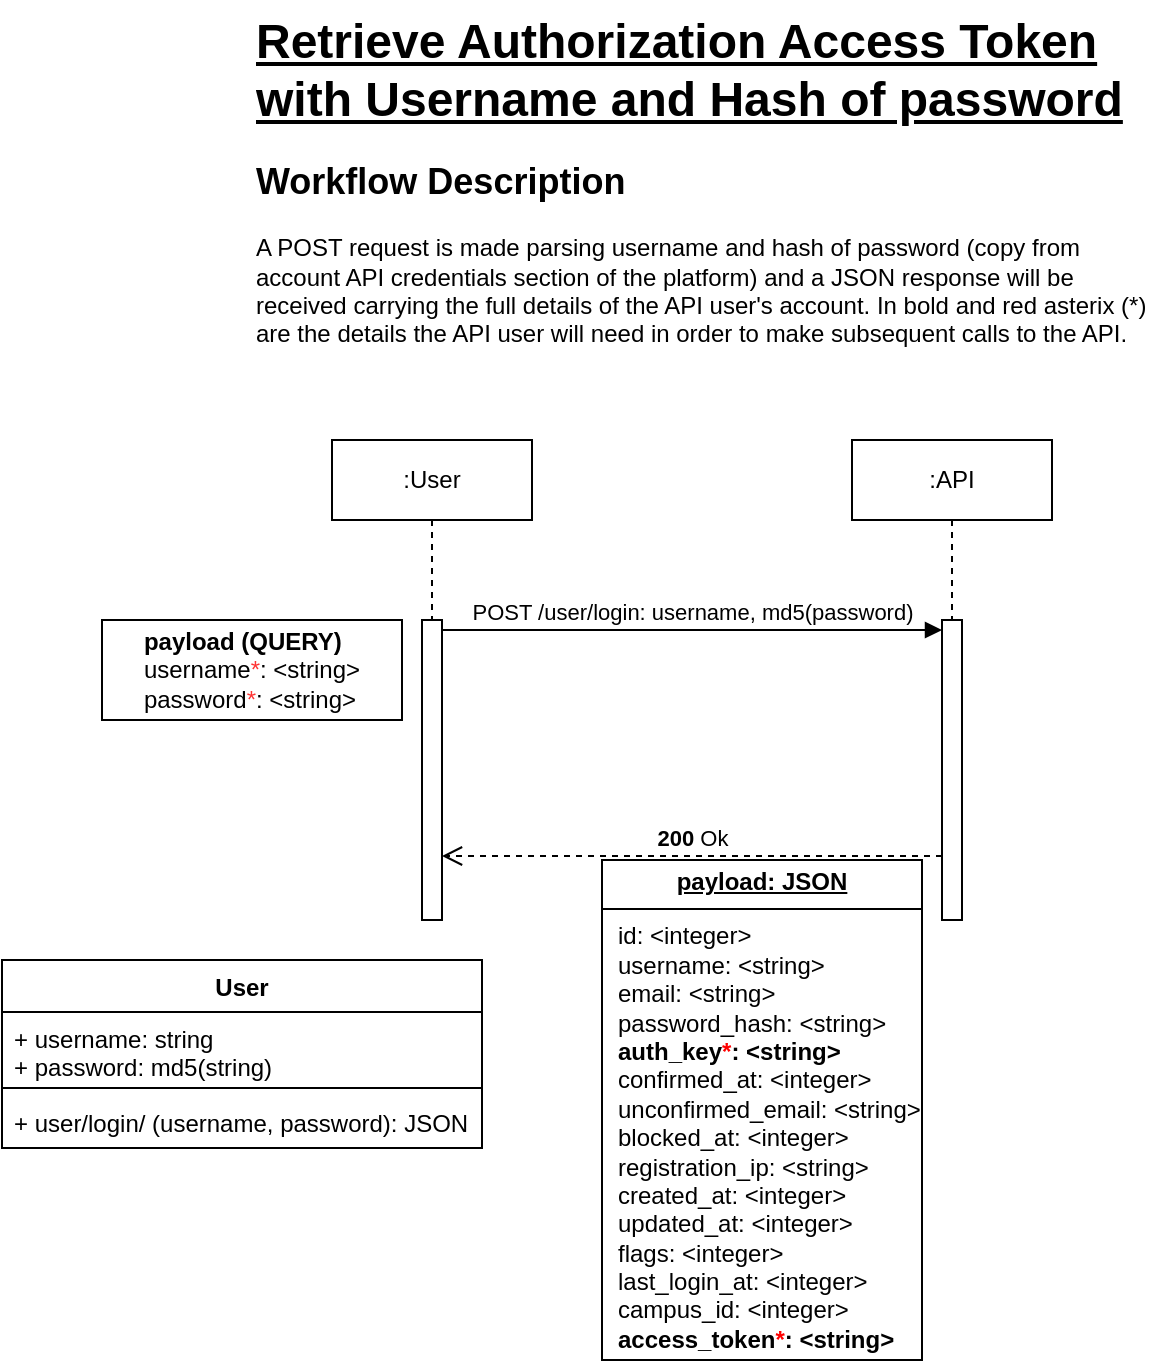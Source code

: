<mxfile version="24.8.8" pages="11">
  <diagram name="API Authorization Workflow" id="e7e014a7-5840-1c2e-5031-d8a46d1fe8dd">
    <mxGraphModel dx="1235" dy="1594" grid="1" gridSize="10" guides="1" tooltips="1" connect="1" arrows="1" fold="1" page="1" pageScale="1" pageWidth="1169" pageHeight="826" background="none" math="0" shadow="0">
      <root>
        <mxCell id="0" />
        <mxCell id="1" parent="0" />
        <mxCell id="a9DbzknfABg3CO3c4izA-1" value="User" style="swimlane;fontStyle=1;align=center;verticalAlign=top;childLayout=stackLayout;horizontal=1;startSize=26;horizontalStack=0;resizeParent=1;resizeParentMax=0;resizeLast=0;collapsible=1;marginBottom=0;whiteSpace=wrap;html=1;" parent="1" vertex="1">
          <mxGeometry x="45" y="340" width="240" height="94" as="geometry">
            <mxRectangle x="-30" y="340" width="70" height="30" as="alternateBounds" />
          </mxGeometry>
        </mxCell>
        <mxCell id="a9DbzknfABg3CO3c4izA-2" value="+ username: string&lt;div&gt;+ password: md5(string)&lt;/div&gt;" style="text;strokeColor=none;fillColor=none;align=left;verticalAlign=top;spacingLeft=4;spacingRight=4;overflow=hidden;rotatable=0;points=[[0,0.5],[1,0.5]];portConstraint=eastwest;whiteSpace=wrap;html=1;" parent="a9DbzknfABg3CO3c4izA-1" vertex="1">
          <mxGeometry y="26" width="240" height="34" as="geometry" />
        </mxCell>
        <mxCell id="a9DbzknfABg3CO3c4izA-3" value="" style="line;strokeWidth=1;fillColor=none;align=left;verticalAlign=middle;spacingTop=-1;spacingLeft=3;spacingRight=3;rotatable=0;labelPosition=right;points=[];portConstraint=eastwest;strokeColor=inherit;" parent="a9DbzknfABg3CO3c4izA-1" vertex="1">
          <mxGeometry y="60" width="240" height="8" as="geometry" />
        </mxCell>
        <mxCell id="a9DbzknfABg3CO3c4izA-4" value="+ user/login/ (username, password): JSON" style="text;strokeColor=none;fillColor=none;align=left;verticalAlign=top;spacingLeft=4;spacingRight=4;overflow=hidden;rotatable=0;points=[[0,0.5],[1,0.5]];portConstraint=eastwest;whiteSpace=wrap;html=1;" parent="a9DbzknfABg3CO3c4izA-1" vertex="1">
          <mxGeometry y="68" width="240" height="26" as="geometry" />
        </mxCell>
        <mxCell id="a9DbzknfABg3CO3c4izA-9" value="" style="html=1;points=[[0,0,0,0,5],[0,1,0,0,-5],[1,0,0,0,5],[1,1,0,0,-5]];perimeter=orthogonalPerimeter;outlineConnect=0;targetShapes=umlLifeline;portConstraint=eastwest;newEdgeStyle={&quot;curved&quot;:0,&quot;rounded&quot;:0};" parent="1" vertex="1">
          <mxGeometry x="515" y="170" width="10" height="150" as="geometry" />
        </mxCell>
        <mxCell id="a9DbzknfABg3CO3c4izA-10" value="POST /user/login: username, md5(password)" style="html=1;verticalAlign=bottom;endArrow=block;curved=0;rounded=0;entryX=0;entryY=0;entryDx=0;entryDy=5;" parent="1" source="a9DbzknfABg3CO3c4izA-12" target="a9DbzknfABg3CO3c4izA-9" edge="1">
          <mxGeometry relative="1" as="geometry">
            <mxPoint x="265" y="218" as="sourcePoint" />
          </mxGeometry>
        </mxCell>
        <mxCell id="a9DbzknfABg3CO3c4izA-11" value="&lt;b&gt;200&lt;/b&gt; Ok" style="html=1;verticalAlign=bottom;endArrow=open;dashed=1;endSize=8;curved=0;rounded=0;" parent="1" source="a9DbzknfABg3CO3c4izA-9" edge="1">
          <mxGeometry relative="1" as="geometry">
            <mxPoint x="265" y="288" as="targetPoint" />
          </mxGeometry>
        </mxCell>
        <mxCell id="a9DbzknfABg3CO3c4izA-12" value="" style="html=1;points=[[0,0,0,0,5],[0,1,0,0,-5],[1,0,0,0,5],[1,1,0,0,-5]];perimeter=orthogonalPerimeter;outlineConnect=0;targetShapes=umlLifeline;portConstraint=eastwest;newEdgeStyle={&quot;curved&quot;:0,&quot;rounded&quot;:0};" parent="1" vertex="1">
          <mxGeometry x="255" y="170" width="10" height="150" as="geometry" />
        </mxCell>
        <mxCell id="a9DbzknfABg3CO3c4izA-13" value="&lt;p style=&quot;margin:0px;margin-top:4px;text-align:center;text-decoration:underline;&quot;&gt;&lt;b&gt;payload: JSON&lt;/b&gt;&lt;/p&gt;&lt;hr size=&quot;1&quot; style=&quot;border-style:solid;&quot;&gt;&lt;p style=&quot;margin:0px;margin-left:8px;&quot;&gt;id: &amp;lt;integer&amp;gt;&lt;br&gt;username: &amp;lt;string&amp;gt;&lt;br&gt;email: &amp;lt;string&amp;gt;&lt;/p&gt;&lt;p style=&quot;margin:0px;margin-left:8px;&quot;&gt;password_hash: &amp;lt;string&amp;gt;&lt;/p&gt;&lt;p style=&quot;margin:0px;margin-left:8px;&quot;&gt;&lt;b&gt;auth_key&lt;font color=&quot;#ff0000&quot;&gt;*&lt;/font&gt;: &amp;lt;string&amp;gt;&lt;/b&gt;&lt;/p&gt;&lt;p style=&quot;margin:0px;margin-left:8px;&quot;&gt;confirmed_at: &amp;lt;integer&amp;gt;&lt;/p&gt;&lt;p style=&quot;margin:0px;margin-left:8px;&quot;&gt;unconfirmed_email: &amp;lt;string&amp;gt;&lt;/p&gt;&lt;p style=&quot;margin:0px;margin-left:8px;&quot;&gt;blocked_at: &amp;lt;integer&amp;gt;&lt;/p&gt;&lt;p style=&quot;margin:0px;margin-left:8px;&quot;&gt;registration_ip: &amp;lt;string&amp;gt;&lt;/p&gt;&lt;p style=&quot;margin:0px;margin-left:8px;&quot;&gt;created_at: &amp;lt;integer&amp;gt;&lt;/p&gt;&lt;p style=&quot;margin:0px;margin-left:8px;&quot;&gt;updated_at: &amp;lt;integer&amp;gt;&lt;/p&gt;&lt;p style=&quot;margin:0px;margin-left:8px;&quot;&gt;flags: &amp;lt;integer&amp;gt;&lt;/p&gt;&lt;p style=&quot;margin:0px;margin-left:8px;&quot;&gt;last_login_at: &amp;lt;integer&amp;gt;&lt;/p&gt;&lt;p style=&quot;margin:0px;margin-left:8px;&quot;&gt;campus_id: &amp;lt;integer&amp;gt;&lt;/p&gt;&lt;p style=&quot;margin:0px;margin-left:8px;&quot;&gt;&lt;b&gt;access_token&lt;font color=&quot;#ff0000&quot;&gt;*&lt;/font&gt;: &amp;lt;string&amp;gt;&lt;/b&gt;&lt;/p&gt;" style="verticalAlign=top;align=left;overflow=fill;html=1;whiteSpace=wrap;" parent="1" vertex="1">
          <mxGeometry x="345" y="290" width="160" height="250" as="geometry" />
        </mxCell>
        <mxCell id="a9DbzknfABg3CO3c4izA-16" value=":User" style="shape=umlLifeline;perimeter=lifelinePerimeter;whiteSpace=wrap;html=1;container=1;dropTarget=0;collapsible=0;recursiveResize=0;outlineConnect=0;portConstraint=eastwest;newEdgeStyle={&quot;curved&quot;:0,&quot;rounded&quot;:0};" parent="1" vertex="1">
          <mxGeometry x="210" y="80" width="100" height="90" as="geometry" />
        </mxCell>
        <mxCell id="a9DbzknfABg3CO3c4izA-17" value=":API" style="shape=umlLifeline;perimeter=lifelinePerimeter;whiteSpace=wrap;html=1;container=1;dropTarget=0;collapsible=0;recursiveResize=0;outlineConnect=0;portConstraint=eastwest;newEdgeStyle={&quot;curved&quot;:0,&quot;rounded&quot;:0};" parent="1" vertex="1">
          <mxGeometry x="470" y="80" width="100" height="90" as="geometry" />
        </mxCell>
        <mxCell id="a9DbzknfABg3CO3c4izA-22" value="&lt;div style=&quot;text-align: left;&quot;&gt;&lt;b style=&quot;background-color: initial;&quot;&gt;payload (QUERY)&lt;/b&gt;&lt;/div&gt;&lt;div style=&quot;text-align: left;&quot;&gt;username&lt;font color=&quot;#ff3333&quot;&gt;*&lt;/font&gt;: &amp;lt;string&amp;gt;&lt;/div&gt;&lt;div style=&quot;text-align: left;&quot;&gt;password&lt;font color=&quot;#ff3333&quot;&gt;*&lt;/font&gt;: &amp;lt;string&amp;gt;&lt;/div&gt;" style="html=1;whiteSpace=wrap;" parent="1" vertex="1">
          <mxGeometry x="95" y="170" width="150" height="50" as="geometry" />
        </mxCell>
        <mxCell id="rKCykYg0tVlBZSXzHJV4-1" value="&lt;h1 style=&quot;margin-top: 0px;&quot;&gt;&lt;u&gt;Retrieve Authorization Access Token with Username and Hash of password&lt;/u&gt;&lt;/h1&gt;&lt;h2 style=&quot;margin-top: 0px;&quot;&gt;Workflow Description&lt;/h2&gt;&lt;p&gt;A POST request is made parsing username and hash of password (copy from account API credentials section of the platform) and a JSON response will be received carrying the full details of the API user&#39;s account. In bold and red asterix (*) are the details the API user will need in order to make subsequent calls to the API.&lt;/p&gt;" style="text;html=1;whiteSpace=wrap;overflow=hidden;rounded=0;" vertex="1" parent="1">
          <mxGeometry x="170" y="-140" width="450" height="200" as="geometry" />
        </mxCell>
      </root>
    </mxGraphModel>
  </diagram>
  <diagram id="ECu25wGtG2FX_dT37s7n" name="All Schools For Search Workflow">
    <mxGraphModel dx="1050" dy="1753" grid="1" gridSize="10" guides="1" tooltips="1" connect="1" arrows="1" fold="1" page="1" pageScale="1" pageWidth="850" pageHeight="1100" math="0" shadow="0">
      <root>
        <mxCell id="0" />
        <mxCell id="1" parent="0" />
        <mxCell id="95VnxqthYn9yE4kgcBrR-5" value="" style="html=1;points=[[0,0,0,0,5],[0,1,0,0,-5],[1,0,0,0,5],[1,1,0,0,-5]];perimeter=orthogonalPerimeter;outlineConnect=0;targetShapes=umlLifeline;portConstraint=eastwest;newEdgeStyle={&quot;curved&quot;:0,&quot;rounded&quot;:0};" parent="1" vertex="1">
          <mxGeometry x="710" y="163" width="10" height="747" as="geometry" />
        </mxCell>
        <mxCell id="95VnxqthYn9yE4kgcBrR-6" value="GET /generalinfo/index" style="html=1;verticalAlign=bottom;endArrow=block;curved=0;rounded=0;entryX=0;entryY=0;entryDx=0;entryDy=5;" parent="1" source="95VnxqthYn9yE4kgcBrR-8" target="95VnxqthYn9yE4kgcBrR-5" edge="1">
          <mxGeometry relative="1" as="geometry">
            <mxPoint x="262" y="218" as="sourcePoint" />
          </mxGeometry>
        </mxCell>
        <mxCell id="95VnxqthYn9yE4kgcBrR-7" value="&lt;b&gt;200&lt;/b&gt; Ok" style="html=1;verticalAlign=bottom;endArrow=open;dashed=1;endSize=8;curved=0;rounded=0;" parent="1" source="95VnxqthYn9yE4kgcBrR-5" edge="1">
          <mxGeometry relative="1" as="geometry">
            <mxPoint x="262" y="288" as="targetPoint" />
          </mxGeometry>
        </mxCell>
        <mxCell id="95VnxqthYn9yE4kgcBrR-8" value="" style="html=1;points=[[0,0,0,0,5],[0,1,0,0,-5],[1,0,0,0,5],[1,1,0,0,-5]];perimeter=orthogonalPerimeter;outlineConnect=0;targetShapes=umlLifeline;portConstraint=eastwest;newEdgeStyle={&quot;curved&quot;:0,&quot;rounded&quot;:0};" parent="1" vertex="1">
          <mxGeometry x="252" y="170" width="10" height="740" as="geometry" />
        </mxCell>
        <mxCell id="95VnxqthYn9yE4kgcBrR-9" value="&lt;p style=&quot;margin:0px;margin-top:4px;text-align:center;text-decoration:underline;&quot;&gt;&lt;b&gt;payload: JSON[Array]&lt;/b&gt;&lt;/p&gt;&lt;hr size=&quot;1&quot; style=&quot;border-style:solid;&quot;&gt;&lt;p style=&quot;margin:0px;margin-left:8px;&quot;&gt;status: &amp;lt;integer&amp;gt;&lt;/p&gt;&lt;p style=&quot;margin:0px;margin-left:8px;&quot;&gt;totalItems: &amp;lt;integer&amp;gt;&lt;/p&gt;&lt;p style=&quot;margin:0px;margin-left:8px;&quot;&gt;data: &amp;lt;JSON[&lt;/p&gt;&lt;blockquote style=&quot;margin: 0 0 0 40px; border: none; padding: 0px;&quot;&gt;&lt;p style=&quot;margin:0px;margin-left:8px;&quot;&gt;error: &amp;lt;string&amp;gt;&lt;/p&gt;&lt;p style=&quot;margin:0px;margin-left:8px;&quot;&gt;errmsg: &amp;lt;string&amp;gt;&lt;/p&gt;&lt;p style=&quot;margin:0px;margin-left:8px;&quot;&gt;data: &amp;lt;JSON: [&amp;nbsp;&lt;/p&gt;&lt;/blockquote&gt;&lt;blockquote style=&quot;margin: 0 0 0 40px; border: none; padding: 0px;&quot;&gt;&lt;blockquote style=&quot;margin: 0 0 0 40px; border: none; padding: 0px;&quot;&gt;&lt;p style=&quot;margin:0px;margin-left:8px;&quot;&gt;id: &amp;lt;integer&amp;gt;&lt;/p&gt;&lt;/blockquote&gt;&lt;blockquote style=&quot;margin: 0 0 0 40px; border: none; padding: 0px;&quot;&gt;&lt;p style=&quot;margin:0px;margin-left:8px;&quot;&gt;name: &amp;lt;string&amp;gt;&lt;/p&gt;&lt;/blockquote&gt;&lt;blockquote style=&quot;margin: 0 0 0 40px; border: none; padding: 0px;&quot;&gt;&lt;p style=&quot;margin:0px;margin-left:8px;&quot;&gt;type: &amp;lt;string&amp;gt;&lt;/p&gt;&lt;/blockquote&gt;&lt;blockquote style=&quot;margin: 0 0 0 40px; border: none; padding: 0px;&quot;&gt;&lt;p style=&quot;margin:0px;margin-left:8px;&quot;&gt;description: &amp;lt;string&amp;gt;&lt;/p&gt;&lt;/blockquote&gt;&lt;blockquote style=&quot;margin: 0 0 0 40px; border: none; padding: 0px;&quot;&gt;&lt;p style=&quot;margin:0px;margin-left:8px;&quot;&gt;staffPortal: &amp;lt;JSON: [&lt;/p&gt;&lt;/blockquote&gt;&lt;blockquote style=&quot;margin: 0 0 0 40px; border: none; padding: 0px;&quot;&gt;&lt;p style=&quot;margin:0px;margin-left:8px;&quot;&gt;&lt;span style=&quot;white-space: pre;&quot;&gt;&#x9;&lt;/span&gt;headerCss: &amp;lt;string&amp;gt;&lt;/p&gt;&lt;/blockquote&gt;&lt;blockquote style=&quot;margin: 0 0 0 40px; border: none; padding: 0px;&quot;&gt;&lt;p style=&quot;margin:0px;margin-left:8px;&quot;&gt;&lt;span style=&quot;white-space: pre;&quot;&gt;&#x9;&lt;/span&gt;bodyCss: &amp;lt;string&amp;gt;&lt;/p&gt;&lt;/blockquote&gt;&lt;blockquote style=&quot;margin: 0 0 0 40px; border: none; padding: 0px;&quot;&gt;&lt;p style=&quot;margin:0px;margin-left:8px;&quot;&gt;&lt;span style=&quot;white-space: pre;&quot;&gt;&#x9;&lt;/span&gt;footerCss: &amp;lt;string&amp;gt;&lt;/p&gt;&lt;/blockquote&gt;&lt;blockquote style=&quot;margin: 0 0 0 40px; border: none; padding: 0px;&quot;&gt;&lt;p style=&quot;margin:0px;margin-left:8px;&quot;&gt;&lt;span style=&quot;white-space: pre;&quot;&gt;&#x9;&lt;/span&gt;uploadsDir: &amp;lt;string&amp;gt;&lt;/p&gt;&lt;/blockquote&gt;&lt;blockquote style=&quot;margin: 0 0 0 40px; border: none; padding: 0px;&quot;&gt;&lt;p style=&quot;margin:0px;margin-left:8px;&quot;&gt;&lt;span style=&quot;white-space: pre;&quot;&gt;&#x9;&lt;/span&gt;subDomainDir: &amp;lt;string&amp;gt;&lt;/p&gt;&lt;/blockquote&gt;&lt;blockquote style=&quot;margin: 0 0 0 40px; border: none; padding: 0px;&quot;&gt;&lt;p style=&quot;margin:0px;margin-left:8px;&quot;&gt;&lt;span style=&quot;white-space: pre;&quot;&gt;&#x9;&lt;/span&gt;subDomain&lt;font color=&quot;#ff0000&quot;&gt;*&lt;/font&gt;&lt;font color=&quot;#330000&quot;&gt;: &amp;lt;string&amp;gt;&lt;/font&gt;&lt;/p&gt;&lt;/blockquote&gt;&lt;blockquote style=&quot;margin: 0 0 0 40px; border: none; padding: 0px;&quot;&gt;&lt;p style=&quot;margin:0px;margin-left:8px;&quot;&gt;]&amp;gt;&lt;/p&gt;&lt;/blockquote&gt;&lt;blockquote style=&quot;margin: 0 0 0 40px; border: none; padding: 0px;&quot;&gt;&lt;p style=&quot;margin: 0px 0px 0px 8px;&quot;&gt;studentPortal: &amp;lt;JSON: [&lt;/p&gt;&lt;/blockquote&gt;&lt;blockquote style=&quot;margin: 0 0 0 40px; border: none; padding: 0px;&quot;&gt;&lt;p style=&quot;margin: 0px 0px 0px 8px;&quot;&gt;&lt;span style=&quot;white-space: pre;&quot;&gt;&#x9;&lt;/span&gt;headerCss: &amp;lt;string&amp;gt;&lt;/p&gt;&lt;/blockquote&gt;&lt;blockquote style=&quot;margin: 0 0 0 40px; border: none; padding: 0px;&quot;&gt;&lt;p style=&quot;margin: 0px 0px 0px 8px;&quot;&gt;&lt;span style=&quot;white-space: pre;&quot;&gt;&#x9;&lt;/span&gt;bodyCss: &amp;lt;string&amp;gt;&lt;/p&gt;&lt;/blockquote&gt;&lt;blockquote style=&quot;margin: 0 0 0 40px; border: none; padding: 0px;&quot;&gt;&lt;p style=&quot;margin: 0px 0px 0px 8px;&quot;&gt;&lt;span style=&quot;white-space: pre;&quot;&gt;&#x9;&lt;/span&gt;footerCss: &amp;lt;string&amp;gt;&lt;/p&gt;&lt;/blockquote&gt;&lt;blockquote style=&quot;margin: 0 0 0 40px; border: none; padding: 0px;&quot;&gt;&lt;p style=&quot;margin: 0px 0px 0px 8px;&quot;&gt;&lt;span style=&quot;white-space: pre;&quot;&gt;&#x9;&lt;/span&gt;uploadsDir: &amp;lt;string&amp;gt;&lt;/p&gt;&lt;/blockquote&gt;&lt;blockquote style=&quot;margin: 0 0 0 40px; border: none; padding: 0px;&quot;&gt;&lt;p style=&quot;margin: 0px 0px 0px 8px;&quot;&gt;&lt;span style=&quot;white-space: pre;&quot;&gt;&#x9;&lt;/span&gt;subDomainDir: &amp;lt;string&amp;gt;&lt;/p&gt;&lt;/blockquote&gt;&lt;blockquote style=&quot;margin: 0 0 0 40px; border: none; padding: 0px;&quot;&gt;&lt;p style=&quot;margin: 0px 0px 0px 8px;&quot;&gt;&lt;span style=&quot;white-space: pre;&quot;&gt;&#x9;&lt;/span&gt;subDomain&lt;font color=&quot;#ff0000&quot;&gt;*&lt;/font&gt;&lt;font color=&quot;#330000&quot;&gt;: &amp;lt;string&amp;gt;&lt;/font&gt;&lt;/p&gt;&lt;/blockquote&gt;&lt;blockquote style=&quot;margin: 0 0 0 40px; border: none; padding: 0px;&quot;&gt;&lt;p style=&quot;margin: 0px 0px 0px 8px;&quot;&gt;]&amp;gt;&lt;/p&gt;&lt;/blockquote&gt;&lt;blockquote style=&quot;margin: 0 0 0 40px; border: none; padding: 0px;&quot;&gt;&lt;p style=&quot;margin: 0px 0px 0px 8px;&quot;&gt;others: &amp;lt;JSON: [&lt;/p&gt;&lt;/blockquote&gt;&lt;blockquote style=&quot;margin: 0 0 0 40px; border: none; padding: 0px;&quot;&gt;&lt;p style=&quot;margin: 0px 0px 0px 8px;&quot;&gt;&lt;span style=&quot;white-space: pre;&quot;&gt;&#x9;&lt;/span&gt;title: &amp;lt;string&amp;gt;&lt;/p&gt;&lt;/blockquote&gt;&lt;blockquote style=&quot;margin: 0 0 0 40px; border: none; padding: 0px;&quot;&gt;&lt;p style=&quot;margin: 0px 0px 0px 8px;&quot;&gt;&lt;span style=&quot;white-space: pre;&quot;&gt;&#x9;&lt;/span&gt;type: &amp;lt;string&amp;gt;&lt;/p&gt;&lt;/blockquote&gt;&lt;blockquote style=&quot;margin: 0 0 0 40px; border: none; padding: 0px;&quot;&gt;&lt;p style=&quot;margin: 0px 0px 0px 8px;&quot;&gt;&lt;span style=&quot;white-space: pre;&quot;&gt;&#x9;&lt;/span&gt;description: &amp;lt;string&amp;gt;&lt;/p&gt;&lt;/blockquote&gt;&lt;blockquote style=&quot;margin: 0 0 0 40px; border: none; padding: 0px;&quot;&gt;&lt;p style=&quot;margin: 0px 0px 0px 8px;&quot;&gt;]&amp;gt;&lt;/p&gt;&lt;p style=&quot;margin: 0px 0px 0px 8px;&quot;&gt;]&amp;gt;&lt;/p&gt;&lt;p style=&quot;margin: 0px 0px 0px 8px;&quot;&gt;&lt;span style=&quot;background-color: initial;&quot;&gt;]&amp;gt;&lt;/span&gt;&lt;/p&gt;&lt;/blockquote&gt;&lt;/blockquote&gt;" style="verticalAlign=top;align=left;overflow=fill;html=1;whiteSpace=wrap;" parent="1" vertex="1">
          <mxGeometry x="432" y="291" width="278" height="530" as="geometry" />
        </mxCell>
        <mxCell id="95VnxqthYn9yE4kgcBrR-10" value=":User" style="shape=umlLifeline;perimeter=lifelinePerimeter;whiteSpace=wrap;html=1;container=1;dropTarget=0;collapsible=0;recursiveResize=0;outlineConnect=0;portConstraint=eastwest;newEdgeStyle={&quot;curved&quot;:0,&quot;rounded&quot;:0};" parent="1" vertex="1">
          <mxGeometry x="207" y="80" width="100" height="90" as="geometry" />
        </mxCell>
        <mxCell id="95VnxqthYn9yE4kgcBrR-11" value=":API" style="shape=umlLifeline;perimeter=lifelinePerimeter;whiteSpace=wrap;html=1;container=1;dropTarget=0;collapsible=0;recursiveResize=0;outlineConnect=0;portConstraint=eastwest;newEdgeStyle={&quot;curved&quot;:0,&quot;rounded&quot;:0};" parent="1" vertex="1">
          <mxGeometry x="512" y="80" width="100" height="90" as="geometry" />
        </mxCell>
        <mxCell id="95VnxqthYn9yE4kgcBrR-12" value="&lt;div style=&quot;text-align: left;&quot;&gt;&lt;b style=&quot;background-color: initial;&quot;&gt;payload&lt;/b&gt;&lt;/div&gt;&lt;div style=&quot;text-align: left;&quot;&gt;empty&lt;/div&gt;" style="html=1;whiteSpace=wrap;" parent="1" vertex="1">
          <mxGeometry x="92" y="170" width="150" height="50" as="geometry" />
        </mxCell>
        <mxCell id="DaUq--5V6Sluroh2ZZZN-1" value="&lt;h1 style=&quot;margin-top: 0px;&quot;&gt;&lt;u&gt;Get Information on all schools on Scholar&lt;/u&gt;&lt;/h1&gt;&lt;h2 style=&quot;margin-top: 0px;&quot;&gt;Workflow Description&lt;/h2&gt;&lt;p&gt;A POST request is made parsing username and hash of password (copy from account API credentials section of the platform) and a JSON response will be received carrying the full details of the API user&#39;s account. In bold and red asterix (*) are the details the API user will need in order to make subsequent calls to the API.&lt;/p&gt;" style="text;html=1;whiteSpace=wrap;overflow=hidden;rounded=0;" vertex="1" parent="1">
          <mxGeometry x="200" y="-170" width="510" height="170" as="geometry" />
        </mxCell>
      </root>
    </mxGraphModel>
  </diagram>
  <diagram id="ZTYQJOVKuNAQBvyYniN2" name="Select School Workflow">
    <mxGraphModel dx="1050" dy="1753" grid="1" gridSize="10" guides="1" tooltips="1" connect="1" arrows="1" fold="1" page="1" pageScale="1" pageWidth="850" pageHeight="1100" math="0" shadow="0">
      <root>
        <mxCell id="0" />
        <mxCell id="1" parent="0" />
        <mxCell id="IzguN7jgjwD6w9Kdx2iB-1" value="" style="html=1;points=[[0,0,0,0,5],[0,1,0,0,-5],[1,0,0,0,5],[1,1,0,0,-5]];perimeter=orthogonalPerimeter;outlineConnect=0;targetShapes=umlLifeline;portConstraint=eastwest;newEdgeStyle={&quot;curved&quot;:0,&quot;rounded&quot;:0};" parent="1" vertex="1">
          <mxGeometry x="710" y="163" width="10" height="747" as="geometry" />
        </mxCell>
        <mxCell id="IzguN7jgjwD6w9Kdx2iB-2" value="GET /generalinfo/view" style="html=1;verticalAlign=bottom;endArrow=block;curved=0;rounded=0;entryX=0;entryY=0;entryDx=0;entryDy=5;" parent="1" source="IzguN7jgjwD6w9Kdx2iB-4" target="IzguN7jgjwD6w9Kdx2iB-1" edge="1">
          <mxGeometry relative="1" as="geometry">
            <mxPoint x="262" y="218" as="sourcePoint" />
          </mxGeometry>
        </mxCell>
        <mxCell id="IzguN7jgjwD6w9Kdx2iB-3" value="&lt;b&gt;200&lt;/b&gt; Ok" style="html=1;verticalAlign=bottom;endArrow=open;dashed=1;endSize=8;curved=0;rounded=0;" parent="1" source="IzguN7jgjwD6w9Kdx2iB-1" edge="1">
          <mxGeometry relative="1" as="geometry">
            <mxPoint x="262" y="288" as="targetPoint" />
          </mxGeometry>
        </mxCell>
        <mxCell id="IzguN7jgjwD6w9Kdx2iB-4" value="" style="html=1;points=[[0,0,0,0,5],[0,1,0,0,-5],[1,0,0,0,5],[1,1,0,0,-5]];perimeter=orthogonalPerimeter;outlineConnect=0;targetShapes=umlLifeline;portConstraint=eastwest;newEdgeStyle={&quot;curved&quot;:0,&quot;rounded&quot;:0};" parent="1" vertex="1">
          <mxGeometry x="252" y="170" width="10" height="740" as="geometry" />
        </mxCell>
        <mxCell id="IzguN7jgjwD6w9Kdx2iB-5" value="&lt;p style=&quot;margin:0px;margin-top:4px;text-align:center;text-decoration:underline;&quot;&gt;&lt;b&gt;payload: JSON[Array]&lt;/b&gt;&lt;/p&gt;&lt;hr size=&quot;1&quot; style=&quot;border-style:solid;&quot;&gt;&lt;p style=&quot;margin:0px;margin-left:8px;&quot;&gt;status: &amp;lt;integer&amp;gt;&lt;/p&gt;&lt;p style=&quot;margin:0px;margin-left:8px;&quot;&gt;totalItems: &amp;lt;integer&amp;gt;&lt;/p&gt;&lt;p style=&quot;margin:0px;margin-left:8px;&quot;&gt;data: &amp;lt;JSON[&lt;/p&gt;&lt;blockquote style=&quot;margin: 0 0 0 40px; border: none; padding: 0px;&quot;&gt;&lt;p style=&quot;margin:0px;margin-left:8px;&quot;&gt;error: &amp;lt;string&amp;gt;&lt;/p&gt;&lt;p style=&quot;margin:0px;margin-left:8px;&quot;&gt;errmsg: &amp;lt;string&amp;gt;&lt;/p&gt;&lt;p style=&quot;margin:0px;margin-left:8px;&quot;&gt;data: &amp;lt;JSON: [&amp;nbsp;&lt;/p&gt;&lt;/blockquote&gt;&lt;blockquote style=&quot;margin: 0 0 0 40px; border: none; padding: 0px;&quot;&gt;&lt;blockquote style=&quot;margin: 0 0 0 40px; border: none; padding: 0px;&quot;&gt;&lt;p style=&quot;margin:0px;margin-left:8px;&quot;&gt;id: &amp;lt;integer&amp;gt;&lt;/p&gt;&lt;/blockquote&gt;&lt;blockquote style=&quot;margin: 0 0 0 40px; border: none; padding: 0px;&quot;&gt;&lt;p style=&quot;margin:0px;margin-left:8px;&quot;&gt;name: &amp;lt;string&amp;gt;&lt;/p&gt;&lt;/blockquote&gt;&lt;blockquote style=&quot;margin: 0 0 0 40px; border: none; padding: 0px;&quot;&gt;&lt;p style=&quot;margin:0px;margin-left:8px;&quot;&gt;type: &amp;lt;string&amp;gt;&lt;/p&gt;&lt;/blockquote&gt;&lt;blockquote style=&quot;margin: 0 0 0 40px; border: none; padding: 0px;&quot;&gt;&lt;p style=&quot;margin:0px;margin-left:8px;&quot;&gt;description: &amp;lt;string&amp;gt;&lt;/p&gt;&lt;/blockquote&gt;&lt;blockquote style=&quot;margin: 0 0 0 40px; border: none; padding: 0px;&quot;&gt;&lt;p style=&quot;margin:0px;margin-left:8px;&quot;&gt;staffPortal: &amp;lt;JSON: [&lt;/p&gt;&lt;/blockquote&gt;&lt;blockquote style=&quot;margin: 0 0 0 40px; border: none; padding: 0px;&quot;&gt;&lt;p style=&quot;margin:0px;margin-left:8px;&quot;&gt;&lt;span style=&quot;white-space: pre;&quot;&gt;&#x9;&lt;/span&gt;headerCss: &amp;lt;string&amp;gt;&lt;/p&gt;&lt;/blockquote&gt;&lt;blockquote style=&quot;margin: 0 0 0 40px; border: none; padding: 0px;&quot;&gt;&lt;p style=&quot;margin:0px;margin-left:8px;&quot;&gt;&lt;span style=&quot;white-space: pre;&quot;&gt;&#x9;&lt;/span&gt;bodyCss: &amp;lt;string&amp;gt;&lt;/p&gt;&lt;/blockquote&gt;&lt;blockquote style=&quot;margin: 0 0 0 40px; border: none; padding: 0px;&quot;&gt;&lt;p style=&quot;margin:0px;margin-left:8px;&quot;&gt;&lt;span style=&quot;white-space: pre;&quot;&gt;&#x9;&lt;/span&gt;footerCss: &amp;lt;string&amp;gt;&lt;/p&gt;&lt;/blockquote&gt;&lt;blockquote style=&quot;margin: 0 0 0 40px; border: none; padding: 0px;&quot;&gt;&lt;p style=&quot;margin:0px;margin-left:8px;&quot;&gt;&lt;span style=&quot;white-space: pre;&quot;&gt;&#x9;&lt;/span&gt;uploadsDir: &amp;lt;string&amp;gt;&lt;/p&gt;&lt;/blockquote&gt;&lt;blockquote style=&quot;margin: 0 0 0 40px; border: none; padding: 0px;&quot;&gt;&lt;p style=&quot;margin:0px;margin-left:8px;&quot;&gt;&lt;span style=&quot;white-space: pre;&quot;&gt;&#x9;&lt;/span&gt;subDomainDir: &amp;lt;string&amp;gt;&lt;/p&gt;&lt;/blockquote&gt;&lt;blockquote style=&quot;margin: 0 0 0 40px; border: none; padding: 0px;&quot;&gt;&lt;p style=&quot;margin:0px;margin-left:8px;&quot;&gt;&lt;span style=&quot;white-space: pre;&quot;&gt;&#x9;&lt;/span&gt;subDomain&lt;font color=&quot;#ff0000&quot;&gt;*&lt;/font&gt;&lt;font color=&quot;#330000&quot;&gt;: &amp;lt;string&amp;gt;&lt;/font&gt;&lt;/p&gt;&lt;/blockquote&gt;&lt;blockquote style=&quot;margin: 0 0 0 40px; border: none; padding: 0px;&quot;&gt;&lt;p style=&quot;margin:0px;margin-left:8px;&quot;&gt;]&amp;gt;&lt;/p&gt;&lt;/blockquote&gt;&lt;blockquote style=&quot;margin: 0 0 0 40px; border: none; padding: 0px;&quot;&gt;&lt;p style=&quot;margin: 0px 0px 0px 8px;&quot;&gt;studentPortal: &amp;lt;JSON: [&lt;/p&gt;&lt;/blockquote&gt;&lt;blockquote style=&quot;margin: 0 0 0 40px; border: none; padding: 0px;&quot;&gt;&lt;p style=&quot;margin: 0px 0px 0px 8px;&quot;&gt;&lt;span style=&quot;white-space: pre;&quot;&gt;&#x9;&lt;/span&gt;headerCss: &amp;lt;string&amp;gt;&lt;/p&gt;&lt;/blockquote&gt;&lt;blockquote style=&quot;margin: 0 0 0 40px; border: none; padding: 0px;&quot;&gt;&lt;p style=&quot;margin: 0px 0px 0px 8px;&quot;&gt;&lt;span style=&quot;white-space: pre;&quot;&gt;&#x9;&lt;/span&gt;bodyCss: &amp;lt;string&amp;gt;&lt;/p&gt;&lt;/blockquote&gt;&lt;blockquote style=&quot;margin: 0 0 0 40px; border: none; padding: 0px;&quot;&gt;&lt;p style=&quot;margin: 0px 0px 0px 8px;&quot;&gt;&lt;span style=&quot;white-space: pre;&quot;&gt;&#x9;&lt;/span&gt;footerCss: &amp;lt;string&amp;gt;&lt;/p&gt;&lt;/blockquote&gt;&lt;blockquote style=&quot;margin: 0 0 0 40px; border: none; padding: 0px;&quot;&gt;&lt;p style=&quot;margin: 0px 0px 0px 8px;&quot;&gt;&lt;span style=&quot;white-space: pre;&quot;&gt;&#x9;&lt;/span&gt;uploadsDir: &amp;lt;string&amp;gt;&lt;/p&gt;&lt;/blockquote&gt;&lt;blockquote style=&quot;margin: 0 0 0 40px; border: none; padding: 0px;&quot;&gt;&lt;p style=&quot;margin: 0px 0px 0px 8px;&quot;&gt;&lt;span style=&quot;white-space: pre;&quot;&gt;&#x9;&lt;/span&gt;subDomainDir: &amp;lt;string&amp;gt;&lt;/p&gt;&lt;/blockquote&gt;&lt;blockquote style=&quot;margin: 0 0 0 40px; border: none; padding: 0px;&quot;&gt;&lt;p style=&quot;margin: 0px 0px 0px 8px;&quot;&gt;&lt;span style=&quot;white-space: pre;&quot;&gt;&#x9;&lt;/span&gt;subDomain&lt;font color=&quot;#ff0000&quot;&gt;*&lt;/font&gt;&lt;font color=&quot;#330000&quot;&gt;: &amp;lt;string&amp;gt;&lt;/font&gt;&lt;/p&gt;&lt;/blockquote&gt;&lt;blockquote style=&quot;margin: 0 0 0 40px; border: none; padding: 0px;&quot;&gt;&lt;p style=&quot;margin: 0px 0px 0px 8px;&quot;&gt;]&amp;gt;&lt;/p&gt;&lt;/blockquote&gt;&lt;blockquote style=&quot;margin: 0 0 0 40px; border: none; padding: 0px;&quot;&gt;&lt;p style=&quot;margin: 0px 0px 0px 8px;&quot;&gt;others: &amp;lt;JSON: [&lt;/p&gt;&lt;/blockquote&gt;&lt;blockquote style=&quot;margin: 0 0 0 40px; border: none; padding: 0px;&quot;&gt;&lt;p style=&quot;margin: 0px 0px 0px 8px;&quot;&gt;&lt;span style=&quot;white-space: pre;&quot;&gt;&#x9;&lt;/span&gt;title: &amp;lt;string&amp;gt;&lt;/p&gt;&lt;/blockquote&gt;&lt;blockquote style=&quot;margin: 0 0 0 40px; border: none; padding: 0px;&quot;&gt;&lt;p style=&quot;margin: 0px 0px 0px 8px;&quot;&gt;&lt;span style=&quot;white-space: pre;&quot;&gt;&#x9;&lt;/span&gt;type: &amp;lt;string&amp;gt;&lt;/p&gt;&lt;/blockquote&gt;&lt;blockquote style=&quot;margin: 0 0 0 40px; border: none; padding: 0px;&quot;&gt;&lt;p style=&quot;margin: 0px 0px 0px 8px;&quot;&gt;&lt;span style=&quot;white-space: pre;&quot;&gt;&#x9;&lt;/span&gt;description: &amp;lt;string&amp;gt;&lt;/p&gt;&lt;/blockquote&gt;&lt;blockquote style=&quot;margin: 0 0 0 40px; border: none; padding: 0px;&quot;&gt;&lt;p style=&quot;margin: 0px 0px 0px 8px;&quot;&gt;]&amp;gt;&lt;/p&gt;&lt;p style=&quot;margin: 0px 0px 0px 8px;&quot;&gt;]&amp;gt;&lt;/p&gt;&lt;p style=&quot;margin: 0px 0px 0px 8px;&quot;&gt;&lt;span style=&quot;background-color: initial;&quot;&gt;]&amp;gt;&lt;/span&gt;&lt;/p&gt;&lt;/blockquote&gt;&lt;/blockquote&gt;" style="verticalAlign=top;align=left;overflow=fill;html=1;whiteSpace=wrap;" parent="1" vertex="1">
          <mxGeometry x="432" y="291" width="278" height="530" as="geometry" />
        </mxCell>
        <mxCell id="IzguN7jgjwD6w9Kdx2iB-6" value=":User" style="shape=umlLifeline;perimeter=lifelinePerimeter;whiteSpace=wrap;html=1;container=1;dropTarget=0;collapsible=0;recursiveResize=0;outlineConnect=0;portConstraint=eastwest;newEdgeStyle={&quot;curved&quot;:0,&quot;rounded&quot;:0};" parent="1" vertex="1">
          <mxGeometry x="207" y="80" width="100" height="90" as="geometry" />
        </mxCell>
        <mxCell id="IzguN7jgjwD6w9Kdx2iB-7" value=":API" style="shape=umlLifeline;perimeter=lifelinePerimeter;whiteSpace=wrap;html=1;container=1;dropTarget=0;collapsible=0;recursiveResize=0;outlineConnect=0;portConstraint=eastwest;newEdgeStyle={&quot;curved&quot;:0,&quot;rounded&quot;:0};" parent="1" vertex="1">
          <mxGeometry x="512" y="80" width="100" height="90" as="geometry" />
        </mxCell>
        <mxCell id="IzguN7jgjwD6w9Kdx2iB-8" value="&lt;div style=&quot;text-align: left;&quot;&gt;&lt;b style=&quot;background-color: initial;&quot;&gt;payload (QUERY)&lt;/b&gt;&lt;/div&gt;&lt;div style=&quot;text-align: left;&quot;&gt;id&lt;font color=&quot;#ff0000&quot;&gt;*&lt;/font&gt;: &amp;lt;string&amp;gt;&lt;/div&gt;" style="html=1;whiteSpace=wrap;" parent="1" vertex="1">
          <mxGeometry x="92" y="170" width="150" height="50" as="geometry" />
        </mxCell>
        <mxCell id="ObzSNeus6PyAZt_HlRoH-1" value="&lt;h1 style=&quot;margin-top: 0px;&quot;&gt;&lt;u&gt;Get Information about a single school on Scholar&lt;/u&gt;&lt;/h1&gt;&lt;h2 style=&quot;margin-top: 0px;&quot;&gt;Workflow Description&lt;/h2&gt;&lt;p&gt;A POST request is made parsing username and hash of password (copy from account API credentials section of the platform) and a JSON response will be received carrying the full details of the API user&#39;s account. In bold and red asterix (*) are the details the API user will need in order to make subsequent calls to the API.&lt;/p&gt;" style="text;html=1;whiteSpace=wrap;overflow=hidden;rounded=0;" vertex="1" parent="1">
          <mxGeometry x="160" y="-130" width="580" height="170" as="geometry" />
        </mxCell>
      </root>
    </mxGraphModel>
  </diagram>
  <diagram id="7O3IxwIIqnX3vCwL91l2" name="All School Instances (Configuration)">
    <mxGraphModel dx="1050" dy="653" grid="1" gridSize="10" guides="1" tooltips="1" connect="1" arrows="1" fold="1" page="1" pageScale="1" pageWidth="850" pageHeight="1100" math="0" shadow="0">
      <root>
        <mxCell id="0" />
        <mxCell id="1" parent="0" />
        <mxCell id="NtMeLeSK6e6f0Zuwd-f8-1" value="" style="html=1;points=[[0,0,0,0,5],[0,1,0,0,-5],[1,0,0,0,5],[1,1,0,0,-5]];perimeter=orthogonalPerimeter;outlineConnect=0;targetShapes=umlLifeline;portConstraint=eastwest;newEdgeStyle={&quot;curved&quot;:0,&quot;rounded&quot;:0};" parent="1" vertex="1">
          <mxGeometry x="710" y="163" width="10" height="747" as="geometry" />
        </mxCell>
        <mxCell id="NtMeLeSK6e6f0Zuwd-f8-2" value="GET /instances/index" style="html=1;verticalAlign=bottom;endArrow=block;curved=0;rounded=0;entryX=0;entryY=0;entryDx=0;entryDy=5;" parent="1" source="NtMeLeSK6e6f0Zuwd-f8-4" target="NtMeLeSK6e6f0Zuwd-f8-1" edge="1">
          <mxGeometry relative="1" as="geometry">
            <mxPoint x="262" y="218" as="sourcePoint" />
          </mxGeometry>
        </mxCell>
        <mxCell id="NtMeLeSK6e6f0Zuwd-f8-3" value="&lt;b&gt;200&lt;/b&gt; Ok" style="html=1;verticalAlign=bottom;endArrow=open;dashed=1;endSize=8;curved=0;rounded=0;" parent="1" source="NtMeLeSK6e6f0Zuwd-f8-1" edge="1">
          <mxGeometry relative="1" as="geometry">
            <mxPoint x="262" y="288" as="targetPoint" />
          </mxGeometry>
        </mxCell>
        <mxCell id="NtMeLeSK6e6f0Zuwd-f8-4" value="" style="html=1;points=[[0,0,0,0,5],[0,1,0,0,-5],[1,0,0,0,5],[1,1,0,0,-5]];perimeter=orthogonalPerimeter;outlineConnect=0;targetShapes=umlLifeline;portConstraint=eastwest;newEdgeStyle={&quot;curved&quot;:0,&quot;rounded&quot;:0};" parent="1" vertex="1">
          <mxGeometry x="252" y="170" width="10" height="740" as="geometry" />
        </mxCell>
        <mxCell id="NtMeLeSK6e6f0Zuwd-f8-5" value="&lt;p style=&quot;margin:0px;margin-top:4px;text-align:center;text-decoration:underline;&quot;&gt;&lt;b&gt;payload: JSON[Array]&lt;/b&gt;&lt;/p&gt;&lt;hr size=&quot;1&quot; style=&quot;border-style:solid;&quot;&gt;&lt;p style=&quot;margin:0px;margin-left:8px;&quot;&gt;status: &amp;lt;integer&amp;gt;&lt;/p&gt;&lt;p style=&quot;margin:0px;margin-left:8px;&quot;&gt;totalItems: &amp;lt;integer&amp;gt;&lt;/p&gt;&lt;p style=&quot;margin:0px;margin-left:8px;&quot;&gt;data: &amp;lt;JSON[&lt;/p&gt;&lt;blockquote style=&quot;margin: 0 0 0 40px; border: none; padding: 0px;&quot;&gt;&lt;p style=&quot;margin:0px;margin-left:8px;&quot;&gt;error: &amp;lt;string&amp;gt;&lt;/p&gt;&lt;p style=&quot;margin:0px;margin-left:8px;&quot;&gt;errmsg: &amp;lt;string&amp;gt;&lt;/p&gt;&lt;p style=&quot;margin:0px;margin-left:8px;&quot;&gt;data: &amp;lt;JSON: [&amp;nbsp;&lt;/p&gt;&lt;/blockquote&gt;&lt;blockquote style=&quot;margin: 0 0 0 40px; border: none; padding: 0px;&quot;&gt;&lt;blockquote style=&quot;margin: 0 0 0 40px; border: none; padding: 0px;&quot;&gt;&lt;p style=&quot;margin:0px;margin-left:8px;&quot;&gt;schinst_id: &amp;lt;integer&amp;gt;&lt;/p&gt;&lt;/blockquote&gt;&lt;blockquote style=&quot;margin: 0 0 0 40px; border: none; padding: 0px;&quot;&gt;&lt;p style=&quot;margin:0px;margin-left:8px;&quot;&gt;schinst_acc_id: &amp;lt;string&amp;gt;&lt;/p&gt;&lt;/blockquote&gt;&lt;blockquote style=&quot;margin: 0 0 0 40px; border: none; padding: 0px;&quot;&gt;&lt;p style=&quot;margin:0px;margin-left:8px;&quot;&gt;schinst_title: &amp;lt;string&amp;gt;&lt;/p&gt;&lt;/blockquote&gt;&lt;blockquote style=&quot;margin: 0 0 0 40px; border: none; padding: 0px;&quot;&gt;&lt;p style=&quot;margin:0px;margin-left:8px;&quot;&gt;schinst_type: &amp;lt;string&amp;gt;&lt;/p&gt;&lt;/blockquote&gt;&lt;blockquote style=&quot;margin: 0 0 0 40px; border: none; padding: 0px;&quot;&gt;&amp;nbsp; schinst_description&lt;span style=&quot;background-color: initial;&quot;&gt;: &amp;lt;string&amp;gt;&lt;/span&gt;&lt;/blockquote&gt;&lt;span style=&quot;white-space: pre;&quot;&gt;&#x9;&lt;/span&gt;&amp;nbsp; &amp;nbsp; &amp;nbsp; schinst_regdate:&amp;nbsp;&lt;span style=&quot;background-color: initial;&quot;&gt;&amp;lt;string&amp;gt;&amp;nbsp;&lt;/span&gt;&lt;/blockquote&gt;&lt;blockquote style=&quot;margin: 0 0 0 40px; border: none; padding: 0px;&quot;&gt;&lt;span style=&quot;background-color: initial;&quot;&gt;&amp;nbsp; &amp;nbsp; &amp;nbsp; schinst_activationdate: &amp;lt;string&amp;gt;&lt;/span&gt;&lt;/blockquote&gt;&lt;blockquote style=&quot;margin: 0 0 0 40px; border: none; padding: 0px;&quot;&gt;&lt;span style=&quot;white-space: pre;&quot;&gt;&#x9;&lt;/span&gt;schinst_ludated: &amp;lt;string&amp;gt;&lt;/blockquote&gt;&lt;blockquote style=&quot;margin: 0 0 0 40px; border: none; padding: 0px;&quot;&gt;&amp;nbsp; &amp;nbsp; &amp;nbsp; &amp;nbsp;&amp;nbsp;schinst_regby: &amp;lt;string&amp;gt;&lt;/blockquote&gt;&lt;blockquote style=&quot;margin: 0 0 0 40px; border: none; padding: 0px;&quot;&gt;&lt;span style=&quot;white-space: pre;&quot;&gt;&#x9;&lt;/span&gt;schinst_reguby: &amp;lt;string&amp;gt;&lt;br&gt;&lt;blockquote style=&quot;margin: 0 0 0 40px; border: none; padding: 0px;&quot;&gt;&lt;p style=&quot;margin: 0px 0px 0px 8px;&quot;&gt;&lt;span style=&quot;background-color: initial;&quot;&gt;]&amp;gt;&lt;/span&gt;&lt;/p&gt;&lt;/blockquote&gt;&lt;/blockquote&gt;" style="verticalAlign=top;align=left;overflow=fill;html=1;whiteSpace=wrap;" parent="1" vertex="1">
          <mxGeometry x="432" y="291" width="278" height="530" as="geometry" />
        </mxCell>
        <mxCell id="NtMeLeSK6e6f0Zuwd-f8-6" value=":User" style="shape=umlLifeline;perimeter=lifelinePerimeter;whiteSpace=wrap;html=1;container=1;dropTarget=0;collapsible=0;recursiveResize=0;outlineConnect=0;portConstraint=eastwest;newEdgeStyle={&quot;curved&quot;:0,&quot;rounded&quot;:0};" parent="1" vertex="1">
          <mxGeometry x="207" y="80" width="100" height="90" as="geometry" />
        </mxCell>
        <mxCell id="NtMeLeSK6e6f0Zuwd-f8-7" value=":API" style="shape=umlLifeline;perimeter=lifelinePerimeter;whiteSpace=wrap;html=1;container=1;dropTarget=0;collapsible=0;recursiveResize=0;outlineConnect=0;portConstraint=eastwest;newEdgeStyle={&quot;curved&quot;:0,&quot;rounded&quot;:0};" parent="1" vertex="1">
          <mxGeometry x="512" y="80" width="100" height="90" as="geometry" />
        </mxCell>
        <mxCell id="NtMeLeSK6e6f0Zuwd-f8-8" value="&lt;div style=&quot;text-align: left;&quot;&gt;&lt;b style=&quot;background-color: initial;&quot;&gt;payload (QUERY)&lt;/b&gt;&lt;/div&gt;&lt;div style=&quot;text-align: left;&quot;&gt;access_token&lt;font color=&quot;#ff0000&quot;&gt;*&lt;/font&gt;: &amp;lt;string&amp;gt;&lt;/div&gt;&lt;div style=&quot;text-align: left;&quot;&gt;url: &amp;lt;string&amp;gt;&lt;/div&gt;&lt;div style=&quot;text-align: left;&quot;&gt;page: &amp;lt;integer&amp;gt;&lt;/div&gt;&lt;div style=&quot;text-align: left;&quot;&gt;limit: &amp;lt;integer&amp;gt;&lt;/div&gt;&lt;div style=&quot;text-align: left;&quot;&gt;.....&lt;/div&gt;" style="html=1;whiteSpace=wrap;" parent="1" vertex="1">
          <mxGeometry x="92" y="170" width="150" height="100" as="geometry" />
        </mxCell>
      </root>
    </mxGraphModel>
  </diagram>
  <diagram id="f4bsjoadZ6QAuKkfZ0DT" name="Read All Students Workflow">
    <mxGraphModel dx="1050" dy="653" grid="1" gridSize="10" guides="1" tooltips="1" connect="1" arrows="1" fold="1" page="1" pageScale="1" pageWidth="850" pageHeight="1100" math="0" shadow="0">
      <root>
        <mxCell id="0" />
        <mxCell id="1" parent="0" />
        <mxCell id="9zBWznDFNILx4vdX-ae1-1" value="" style="html=1;points=[[0,0,0,0,5],[0,1,0,0,-5],[1,0,0,0,5],[1,1,0,0,-5]];perimeter=orthogonalPerimeter;outlineConnect=0;targetShapes=umlLifeline;portConstraint=eastwest;newEdgeStyle={&quot;curved&quot;:0,&quot;rounded&quot;:0};" vertex="1" parent="1">
          <mxGeometry x="710" y="163" width="10" height="747" as="geometry" />
        </mxCell>
        <mxCell id="9zBWznDFNILx4vdX-ae1-2" value="GET /students/index" style="html=1;verticalAlign=bottom;endArrow=block;curved=0;rounded=0;entryX=0;entryY=0;entryDx=0;entryDy=5;" edge="1" parent="1" source="9zBWznDFNILx4vdX-ae1-4" target="9zBWznDFNILx4vdX-ae1-1">
          <mxGeometry relative="1" as="geometry">
            <mxPoint x="262" y="218" as="sourcePoint" />
          </mxGeometry>
        </mxCell>
        <mxCell id="9zBWznDFNILx4vdX-ae1-3" value="&lt;b&gt;200&lt;/b&gt; Ok" style="html=1;verticalAlign=bottom;endArrow=open;dashed=1;endSize=8;curved=0;rounded=0;" edge="1" parent="1" source="9zBWznDFNILx4vdX-ae1-1">
          <mxGeometry relative="1" as="geometry">
            <mxPoint x="262" y="288" as="targetPoint" />
          </mxGeometry>
        </mxCell>
        <mxCell id="9zBWznDFNILx4vdX-ae1-4" value="" style="html=1;points=[[0,0,0,0,5],[0,1,0,0,-5],[1,0,0,0,5],[1,1,0,0,-5]];perimeter=orthogonalPerimeter;outlineConnect=0;targetShapes=umlLifeline;portConstraint=eastwest;newEdgeStyle={&quot;curved&quot;:0,&quot;rounded&quot;:0};" vertex="1" parent="1">
          <mxGeometry x="252" y="170" width="10" height="740" as="geometry" />
        </mxCell>
        <mxCell id="9zBWznDFNILx4vdX-ae1-5" value="&lt;p style=&quot;margin:0px;margin-top:4px;text-align:center;text-decoration:underline;&quot;&gt;&lt;b&gt;payload: JSON[Array]&lt;/b&gt;&lt;/p&gt;&lt;hr size=&quot;1&quot; style=&quot;border-style:solid;&quot;&gt;&lt;p style=&quot;margin:0px;margin-left:8px;&quot;&gt;status: &amp;lt;integer&amp;gt;&lt;/p&gt;&lt;p style=&quot;margin:0px;margin-left:8px;&quot;&gt;totalItems: &amp;lt;integer&amp;gt;&lt;/p&gt;&lt;p style=&quot;margin:0px;margin-left:8px;&quot;&gt;error: &amp;lt;boolean&amp;gt;&lt;/p&gt;&lt;p style=&quot;margin:0px;margin-left:8px;&quot;&gt;errmsg: &amp;lt;string&amp;gt;&lt;/p&gt;&lt;p style=&quot;margin:0px;margin-left:8px;&quot;&gt;data: &amp;lt;JSON[&lt;/p&gt;&lt;p style=&quot;margin:0px;margin-left:8px;&quot;&gt;&lt;span style=&quot;white-space: pre;&quot;&gt;&#x9;&lt;/span&gt;0: {&lt;br&gt;&lt;/p&gt;&lt;p style=&quot;margin:0px;margin-left:8px;&quot;&gt;&lt;span style=&quot;white-space: pre;&quot;&gt;&#x9;&lt;/span&gt;&lt;span style=&quot;white-space: pre;&quot;&gt;&#x9;&lt;/span&gt;profile: &amp;lt;JSON[...]&amp;gt;&lt;br&gt;&lt;/p&gt;&lt;p style=&quot;margin:0px;margin-left:8px;&quot;&gt;&lt;span style=&quot;white-space: pre;&quot;&gt;&#x9;&lt;/span&gt;&lt;span style=&quot;white-space: pre;&quot;&gt;&#x9;&lt;/span&gt;photo: &amp;lt;string&amp;gt;&lt;br&gt;&lt;/p&gt;&lt;p style=&quot;margin:0px;margin-left:8px;&quot;&gt;&lt;span style=&quot;white-space: pre;&quot;&gt;&#x9;&lt;/span&gt;&lt;span style=&quot;white-space: pre;&quot;&gt;&#x9;&lt;/span&gt;school: &amp;lt;JSON[...]&amp;gt;&lt;br&gt;&lt;/p&gt;&lt;p style=&quot;margin:0px;margin-left:8px;&quot;&gt;&lt;span style=&quot;white-space: pre;&quot;&gt;&#x9;&lt;/span&gt;&lt;span style=&quot;white-space: pre;&quot;&gt;&#x9;&lt;/span&gt;department: &amp;lt;JSON[...]&amp;gt;&lt;br&gt;&lt;/p&gt;&lt;p style=&quot;margin:0px;margin-left:8px;&quot;&gt;&lt;span style=&quot;white-space: pre;&quot;&gt;&#x9;&lt;/span&gt;&lt;span style=&quot;white-space: pre;&quot;&gt;&#x9;&lt;/span&gt;program: &amp;lt;JSON[...]&amp;gt;&lt;br&gt;&lt;/p&gt;&lt;p style=&quot;margin:0px;margin-left:8px;&quot;&gt;&lt;span style=&quot;white-space: pre;&quot;&gt;&#x9;&lt;/span&gt;&lt;span style=&quot;white-space: pre;&quot;&gt;&#x9;&lt;/span&gt;level: &amp;lt;JSON[...]&amp;gt;&lt;br&gt;&lt;/p&gt;&lt;p style=&quot;margin:0px;margin-left:8px;&quot;&gt;&lt;span style=&quot;white-space: pre;&quot;&gt;&#x9;&lt;/span&gt;},&lt;br&gt;&lt;/p&gt;&lt;p style=&quot;margin:0px;margin-left:8px;&quot;&gt;&lt;span style=&quot;white-space: pre;&quot;&gt;&lt;span style=&quot;white-space: pre;&quot;&gt;&#x9;&lt;/span&gt;1: &lt;/span&gt;&lt;span style=&quot;background-color: initial;&quot;&gt;{&lt;/span&gt;&lt;/p&gt;&lt;p style=&quot;margin: 0px 0px 0px 8px;&quot;&gt;&lt;span style=&quot;white-space: pre;&quot;&gt;&#x9;&lt;/span&gt;&lt;span style=&quot;white-space: pre;&quot;&gt;&#x9;&lt;/span&gt;profile: &amp;lt;JSON[...]&amp;gt;&lt;br&gt;&lt;/p&gt;&lt;p style=&quot;margin: 0px 0px 0px 8px;&quot;&gt;&lt;span style=&quot;white-space: pre;&quot;&gt;&#x9;&lt;/span&gt;&lt;span style=&quot;white-space: pre;&quot;&gt;&#x9;&lt;/span&gt;photo: &amp;lt;string&amp;gt;&lt;br&gt;&lt;/p&gt;&lt;p style=&quot;margin: 0px 0px 0px 8px;&quot;&gt;&lt;span style=&quot;white-space: pre;&quot;&gt;&#x9;&lt;/span&gt;&lt;span style=&quot;white-space: pre;&quot;&gt;&#x9;&lt;/span&gt;school: &amp;lt;JSON[...]&amp;gt;&lt;br&gt;&lt;/p&gt;&lt;p style=&quot;margin: 0px 0px 0px 8px;&quot;&gt;&lt;span style=&quot;white-space: pre;&quot;&gt;&#x9;&lt;/span&gt;&lt;span style=&quot;white-space: pre;&quot;&gt;&#x9;&lt;/span&gt;department: &amp;lt;JSON[...]&amp;gt;&lt;br&gt;&lt;/p&gt;&lt;p style=&quot;margin: 0px 0px 0px 8px;&quot;&gt;&lt;span style=&quot;white-space: pre;&quot;&gt;&#x9;&lt;/span&gt;&lt;span style=&quot;white-space: pre;&quot;&gt;&#x9;&lt;/span&gt;program: &amp;lt;JSON[...]&amp;gt;&lt;br&gt;&lt;/p&gt;&lt;p style=&quot;margin: 0px 0px 0px 8px;&quot;&gt;&lt;span style=&quot;white-space: pre;&quot;&gt;&#x9;&lt;/span&gt;&lt;span style=&quot;white-space: pre;&quot;&gt;&#x9;&lt;/span&gt;level: &amp;lt;JSON[...]&amp;gt;&lt;br&gt;&lt;/p&gt;&lt;p style=&quot;margin:0px;margin-left:8px;&quot;&gt;&lt;span style=&quot;background-color: initial; white-space: pre;&quot;&gt;&#x9;&lt;/span&gt;&lt;span style=&quot;background-color: initial;&quot;&gt;},&lt;/span&gt;&lt;/p&gt;&lt;p style=&quot;margin:0px;margin-left:8px;&quot;&gt;&lt;span style=&quot;white-space: pre;&quot;&gt;&lt;span style=&quot;white-space: pre;&quot;&gt;&#x9;&lt;/span&gt;....&#x9;&lt;/span&gt;&lt;br&gt;&lt;/p&gt;&lt;blockquote style=&quot;margin: 0 0 0 40px; border: none; padding: 0px;&quot;&gt;&lt;blockquote style=&quot;margin: 0 0 0 40px; border: none; padding: 0px;&quot;&gt;&lt;p style=&quot;margin: 0px 0px 0px 8px;&quot;&gt;&lt;span style=&quot;background-color: initial;&quot;&gt;]&amp;gt;&lt;/span&gt;&lt;/p&gt;&lt;/blockquote&gt;&lt;/blockquote&gt;" style="verticalAlign=top;align=left;overflow=fill;html=1;whiteSpace=wrap;" vertex="1" parent="1">
          <mxGeometry x="432" y="291" width="278" height="369" as="geometry" />
        </mxCell>
        <mxCell id="9zBWznDFNILx4vdX-ae1-6" value=":User" style="shape=umlLifeline;perimeter=lifelinePerimeter;whiteSpace=wrap;html=1;container=1;dropTarget=0;collapsible=0;recursiveResize=0;outlineConnect=0;portConstraint=eastwest;newEdgeStyle={&quot;curved&quot;:0,&quot;rounded&quot;:0};" vertex="1" parent="1">
          <mxGeometry x="207" y="80" width="100" height="90" as="geometry" />
        </mxCell>
        <mxCell id="9zBWznDFNILx4vdX-ae1-7" value=":API" style="shape=umlLifeline;perimeter=lifelinePerimeter;whiteSpace=wrap;html=1;container=1;dropTarget=0;collapsible=0;recursiveResize=0;outlineConnect=0;portConstraint=eastwest;newEdgeStyle={&quot;curved&quot;:0,&quot;rounded&quot;:0};" vertex="1" parent="1">
          <mxGeometry x="512" y="80" width="100" height="90" as="geometry" />
        </mxCell>
        <mxCell id="9zBWznDFNILx4vdX-ae1-8" value="&lt;div style=&quot;text-align: left;&quot;&gt;&lt;b style=&quot;background-color: initial;&quot;&gt;payload (QUERY)&lt;/b&gt;&lt;/div&gt;&lt;div style=&quot;text-align: left;&quot;&gt;access_token&lt;font color=&quot;#ff0000&quot;&gt;*&lt;/font&gt;: &amp;lt;string&amp;gt;&lt;/div&gt;&lt;div style=&quot;text-align: left;&quot;&gt;url: &amp;lt;string&amp;gt;&lt;/div&gt;" style="html=1;whiteSpace=wrap;" vertex="1" parent="1">
          <mxGeometry x="92" y="170" width="150" height="100" as="geometry" />
        </mxCell>
      </root>
    </mxGraphModel>
  </diagram>
  <diagram name="All Active Students Workflow" id="nGY-gVjVECQQsb77-xf-">
    <mxGraphModel dx="1050" dy="653" grid="1" gridSize="10" guides="1" tooltips="1" connect="1" arrows="1" fold="1" page="1" pageScale="1" pageWidth="850" pageHeight="1100" math="0" shadow="0">
      <root>
        <mxCell id="GByM75LyRAlCaGHOU-RH-0" />
        <mxCell id="GByM75LyRAlCaGHOU-RH-1" parent="GByM75LyRAlCaGHOU-RH-0" />
        <mxCell id="GByM75LyRAlCaGHOU-RH-2" value="" style="html=1;points=[[0,0,0,0,5],[0,1,0,0,-5],[1,0,0,0,5],[1,1,0,0,-5]];perimeter=orthogonalPerimeter;outlineConnect=0;targetShapes=umlLifeline;portConstraint=eastwest;newEdgeStyle={&quot;curved&quot;:0,&quot;rounded&quot;:0};" vertex="1" parent="GByM75LyRAlCaGHOU-RH-1">
          <mxGeometry x="710" y="163" width="10" height="747" as="geometry" />
        </mxCell>
        <mxCell id="GByM75LyRAlCaGHOU-RH-3" value="GET /students/active" style="html=1;verticalAlign=bottom;endArrow=block;curved=0;rounded=0;entryX=0;entryY=0;entryDx=0;entryDy=5;" edge="1" parent="GByM75LyRAlCaGHOU-RH-1" source="GByM75LyRAlCaGHOU-RH-5" target="GByM75LyRAlCaGHOU-RH-2">
          <mxGeometry relative="1" as="geometry">
            <mxPoint x="262" y="218" as="sourcePoint" />
          </mxGeometry>
        </mxCell>
        <mxCell id="GByM75LyRAlCaGHOU-RH-4" value="&lt;b&gt;200&lt;/b&gt; Ok" style="html=1;verticalAlign=bottom;endArrow=open;dashed=1;endSize=8;curved=0;rounded=0;" edge="1" parent="GByM75LyRAlCaGHOU-RH-1" source="GByM75LyRAlCaGHOU-RH-2">
          <mxGeometry relative="1" as="geometry">
            <mxPoint x="262" y="288" as="targetPoint" />
          </mxGeometry>
        </mxCell>
        <mxCell id="GByM75LyRAlCaGHOU-RH-5" value="" style="html=1;points=[[0,0,0,0,5],[0,1,0,0,-5],[1,0,0,0,5],[1,1,0,0,-5]];perimeter=orthogonalPerimeter;outlineConnect=0;targetShapes=umlLifeline;portConstraint=eastwest;newEdgeStyle={&quot;curved&quot;:0,&quot;rounded&quot;:0};" vertex="1" parent="GByM75LyRAlCaGHOU-RH-1">
          <mxGeometry x="252" y="170" width="10" height="740" as="geometry" />
        </mxCell>
        <mxCell id="GByM75LyRAlCaGHOU-RH-6" value="&lt;p style=&quot;margin:0px;margin-top:4px;text-align:center;text-decoration:underline;&quot;&gt;&lt;b&gt;payload: JSON[Array]&lt;/b&gt;&lt;/p&gt;&lt;hr size=&quot;1&quot; style=&quot;border-style:solid;&quot;&gt;&lt;p style=&quot;margin:0px;margin-left:8px;&quot;&gt;status: &amp;lt;integer&amp;gt;&lt;/p&gt;&lt;p style=&quot;margin:0px;margin-left:8px;&quot;&gt;totalItems: &amp;lt;integer&amp;gt;&lt;/p&gt;&lt;p style=&quot;margin:0px;margin-left:8px;&quot;&gt;error: &amp;lt;boolean&amp;gt;&lt;/p&gt;&lt;p style=&quot;margin:0px;margin-left:8px;&quot;&gt;errmsg: &amp;lt;string&amp;gt;&lt;/p&gt;&lt;p style=&quot;margin:0px;margin-left:8px;&quot;&gt;data: &amp;lt;JSON[&lt;/p&gt;&lt;p style=&quot;margin:0px;margin-left:8px;&quot;&gt;&lt;span style=&quot;white-space: pre;&quot;&gt;&#x9;&lt;/span&gt;0: {&lt;br&gt;&lt;/p&gt;&lt;p style=&quot;margin:0px;margin-left:8px;&quot;&gt;&lt;span style=&quot;white-space: pre;&quot;&gt;&#x9;&lt;/span&gt;&lt;span style=&quot;white-space: pre;&quot;&gt;&#x9;&lt;/span&gt;profile: &amp;lt;JSON[...]&amp;gt;&lt;br&gt;&lt;/p&gt;&lt;p style=&quot;margin:0px;margin-left:8px;&quot;&gt;&lt;span style=&quot;white-space: pre;&quot;&gt;&#x9;&lt;/span&gt;&lt;span style=&quot;white-space: pre;&quot;&gt;&#x9;&lt;/span&gt;photo: &amp;lt;string&amp;gt;&lt;br&gt;&lt;/p&gt;&lt;p style=&quot;margin:0px;margin-left:8px;&quot;&gt;&lt;span style=&quot;white-space: pre;&quot;&gt;&#x9;&lt;/span&gt;&lt;span style=&quot;white-space: pre;&quot;&gt;&#x9;&lt;/span&gt;school: &amp;lt;JSON[...]&amp;gt;&lt;br&gt;&lt;/p&gt;&lt;p style=&quot;margin:0px;margin-left:8px;&quot;&gt;&lt;span style=&quot;white-space: pre;&quot;&gt;&#x9;&lt;/span&gt;&lt;span style=&quot;white-space: pre;&quot;&gt;&#x9;&lt;/span&gt;department: &amp;lt;JSON[...]&amp;gt;&lt;br&gt;&lt;/p&gt;&lt;p style=&quot;margin:0px;margin-left:8px;&quot;&gt;&lt;span style=&quot;white-space: pre;&quot;&gt;&#x9;&lt;/span&gt;&lt;span style=&quot;white-space: pre;&quot;&gt;&#x9;&lt;/span&gt;program: &amp;lt;JSON[...]&amp;gt;&lt;br&gt;&lt;/p&gt;&lt;p style=&quot;margin:0px;margin-left:8px;&quot;&gt;&lt;span style=&quot;white-space: pre;&quot;&gt;&#x9;&lt;/span&gt;&lt;span style=&quot;white-space: pre;&quot;&gt;&#x9;&lt;/span&gt;level: &amp;lt;JSON[...]&amp;gt;&lt;br&gt;&lt;/p&gt;&lt;p style=&quot;margin:0px;margin-left:8px;&quot;&gt;&lt;span style=&quot;white-space: pre;&quot;&gt;&#x9;&lt;/span&gt;},&lt;br&gt;&lt;/p&gt;&lt;p style=&quot;margin:0px;margin-left:8px;&quot;&gt;&lt;span style=&quot;white-space: pre;&quot;&gt;&lt;span style=&quot;white-space: pre;&quot;&gt;&#x9;&lt;/span&gt;1: &lt;/span&gt;&lt;span style=&quot;background-color: initial;&quot;&gt;{&lt;/span&gt;&lt;/p&gt;&lt;p style=&quot;margin: 0px 0px 0px 8px;&quot;&gt;&lt;span style=&quot;white-space: pre;&quot;&gt;&#x9;&lt;/span&gt;&lt;span style=&quot;white-space: pre;&quot;&gt;&#x9;&lt;/span&gt;profile: &amp;lt;JSON[...]&amp;gt;&lt;br&gt;&lt;/p&gt;&lt;p style=&quot;margin: 0px 0px 0px 8px;&quot;&gt;&lt;span style=&quot;white-space: pre;&quot;&gt;&#x9;&lt;/span&gt;&lt;span style=&quot;white-space: pre;&quot;&gt;&#x9;&lt;/span&gt;photo: &amp;lt;string&amp;gt;&lt;br&gt;&lt;/p&gt;&lt;p style=&quot;margin: 0px 0px 0px 8px;&quot;&gt;&lt;span style=&quot;white-space: pre;&quot;&gt;&#x9;&lt;/span&gt;&lt;span style=&quot;white-space: pre;&quot;&gt;&#x9;&lt;/span&gt;school: &amp;lt;JSON[...]&amp;gt;&lt;br&gt;&lt;/p&gt;&lt;p style=&quot;margin: 0px 0px 0px 8px;&quot;&gt;&lt;span style=&quot;white-space: pre;&quot;&gt;&#x9;&lt;/span&gt;&lt;span style=&quot;white-space: pre;&quot;&gt;&#x9;&lt;/span&gt;department: &amp;lt;JSON[...]&amp;gt;&lt;br&gt;&lt;/p&gt;&lt;p style=&quot;margin: 0px 0px 0px 8px;&quot;&gt;&lt;span style=&quot;white-space: pre;&quot;&gt;&#x9;&lt;/span&gt;&lt;span style=&quot;white-space: pre;&quot;&gt;&#x9;&lt;/span&gt;program: &amp;lt;JSON[...]&amp;gt;&lt;br&gt;&lt;/p&gt;&lt;p style=&quot;margin: 0px 0px 0px 8px;&quot;&gt;&lt;span style=&quot;white-space: pre;&quot;&gt;&#x9;&lt;/span&gt;&lt;span style=&quot;white-space: pre;&quot;&gt;&#x9;&lt;/span&gt;level: &amp;lt;JSON[...]&amp;gt;&lt;br&gt;&lt;/p&gt;&lt;p style=&quot;margin:0px;margin-left:8px;&quot;&gt;&lt;span style=&quot;background-color: initial; white-space: pre;&quot;&gt;&#x9;&lt;/span&gt;&lt;span style=&quot;background-color: initial;&quot;&gt;},&lt;/span&gt;&lt;/p&gt;&lt;p style=&quot;margin:0px;margin-left:8px;&quot;&gt;&lt;span style=&quot;white-space: pre;&quot;&gt;&lt;span style=&quot;white-space: pre;&quot;&gt;&#x9;&lt;/span&gt;....&#x9;&lt;/span&gt;&lt;br&gt;&lt;/p&gt;&lt;blockquote style=&quot;margin: 0 0 0 40px; border: none; padding: 0px;&quot;&gt;&lt;blockquote style=&quot;margin: 0 0 0 40px; border: none; padding: 0px;&quot;&gt;&lt;p style=&quot;margin: 0px 0px 0px 8px;&quot;&gt;&lt;span style=&quot;background-color: initial;&quot;&gt;]&amp;gt;&lt;/span&gt;&lt;/p&gt;&lt;/blockquote&gt;&lt;/blockquote&gt;" style="verticalAlign=top;align=left;overflow=fill;html=1;whiteSpace=wrap;" vertex="1" parent="GByM75LyRAlCaGHOU-RH-1">
          <mxGeometry x="432" y="291" width="278" height="369" as="geometry" />
        </mxCell>
        <mxCell id="GByM75LyRAlCaGHOU-RH-7" value=":User" style="shape=umlLifeline;perimeter=lifelinePerimeter;whiteSpace=wrap;html=1;container=1;dropTarget=0;collapsible=0;recursiveResize=0;outlineConnect=0;portConstraint=eastwest;newEdgeStyle={&quot;curved&quot;:0,&quot;rounded&quot;:0};" vertex="1" parent="GByM75LyRAlCaGHOU-RH-1">
          <mxGeometry x="207" y="80" width="100" height="90" as="geometry" />
        </mxCell>
        <mxCell id="GByM75LyRAlCaGHOU-RH-8" value=":API" style="shape=umlLifeline;perimeter=lifelinePerimeter;whiteSpace=wrap;html=1;container=1;dropTarget=0;collapsible=0;recursiveResize=0;outlineConnect=0;portConstraint=eastwest;newEdgeStyle={&quot;curved&quot;:0,&quot;rounded&quot;:0};" vertex="1" parent="GByM75LyRAlCaGHOU-RH-1">
          <mxGeometry x="512" y="80" width="100" height="90" as="geometry" />
        </mxCell>
        <mxCell id="GByM75LyRAlCaGHOU-RH-9" value="&lt;div style=&quot;text-align: left;&quot;&gt;&lt;b style=&quot;background-color: initial;&quot;&gt;payload (QUERY)&lt;/b&gt;&lt;/div&gt;&lt;div style=&quot;text-align: left;&quot;&gt;access_token&lt;font color=&quot;#ff0000&quot;&gt;*&lt;/font&gt;: &amp;lt;string&amp;gt;&lt;/div&gt;&lt;div style=&quot;text-align: left;&quot;&gt;url: &amp;lt;string&amp;gt;&lt;/div&gt;" style="html=1;whiteSpace=wrap;" vertex="1" parent="GByM75LyRAlCaGHOU-RH-1">
          <mxGeometry x="92" y="170" width="150" height="100" as="geometry" />
        </mxCell>
      </root>
    </mxGraphModel>
  </diagram>
  <diagram name="All Graduated Students Workflow" id="1Uip2MgUti3D3HdOJAtI">
    <mxGraphModel dx="1050" dy="653" grid="1" gridSize="10" guides="1" tooltips="1" connect="1" arrows="1" fold="1" page="1" pageScale="1" pageWidth="850" pageHeight="1100" math="0" shadow="0">
      <root>
        <mxCell id="cEUuBGidD7M8XPfVVbbY-0" />
        <mxCell id="cEUuBGidD7M8XPfVVbbY-1" parent="cEUuBGidD7M8XPfVVbbY-0" />
        <mxCell id="cEUuBGidD7M8XPfVVbbY-2" value="" style="html=1;points=[[0,0,0,0,5],[0,1,0,0,-5],[1,0,0,0,5],[1,1,0,0,-5]];perimeter=orthogonalPerimeter;outlineConnect=0;targetShapes=umlLifeline;portConstraint=eastwest;newEdgeStyle={&quot;curved&quot;:0,&quot;rounded&quot;:0};" vertex="1" parent="cEUuBGidD7M8XPfVVbbY-1">
          <mxGeometry x="710" y="163" width="10" height="747" as="geometry" />
        </mxCell>
        <mxCell id="cEUuBGidD7M8XPfVVbbY-3" value="GET /students/graduated" style="html=1;verticalAlign=bottom;endArrow=block;curved=0;rounded=0;entryX=0;entryY=0;entryDx=0;entryDy=5;" edge="1" parent="cEUuBGidD7M8XPfVVbbY-1" source="cEUuBGidD7M8XPfVVbbY-5" target="cEUuBGidD7M8XPfVVbbY-2">
          <mxGeometry relative="1" as="geometry">
            <mxPoint x="262" y="218" as="sourcePoint" />
          </mxGeometry>
        </mxCell>
        <mxCell id="cEUuBGidD7M8XPfVVbbY-4" value="&lt;b&gt;200&lt;/b&gt; Ok" style="html=1;verticalAlign=bottom;endArrow=open;dashed=1;endSize=8;curved=0;rounded=0;" edge="1" parent="cEUuBGidD7M8XPfVVbbY-1" source="cEUuBGidD7M8XPfVVbbY-2">
          <mxGeometry relative="1" as="geometry">
            <mxPoint x="262" y="288" as="targetPoint" />
          </mxGeometry>
        </mxCell>
        <mxCell id="cEUuBGidD7M8XPfVVbbY-5" value="" style="html=1;points=[[0,0,0,0,5],[0,1,0,0,-5],[1,0,0,0,5],[1,1,0,0,-5]];perimeter=orthogonalPerimeter;outlineConnect=0;targetShapes=umlLifeline;portConstraint=eastwest;newEdgeStyle={&quot;curved&quot;:0,&quot;rounded&quot;:0};" vertex="1" parent="cEUuBGidD7M8XPfVVbbY-1">
          <mxGeometry x="252" y="170" width="10" height="740" as="geometry" />
        </mxCell>
        <mxCell id="cEUuBGidD7M8XPfVVbbY-6" value="&lt;p style=&quot;margin:0px;margin-top:4px;text-align:center;text-decoration:underline;&quot;&gt;&lt;b&gt;payload: JSON[Array]&lt;/b&gt;&lt;/p&gt;&lt;hr size=&quot;1&quot; style=&quot;border-style:solid;&quot;&gt;&lt;p style=&quot;margin:0px;margin-left:8px;&quot;&gt;status: &amp;lt;integer&amp;gt;&lt;/p&gt;&lt;p style=&quot;margin:0px;margin-left:8px;&quot;&gt;totalItems: &amp;lt;integer&amp;gt;&lt;/p&gt;&lt;p style=&quot;margin:0px;margin-left:8px;&quot;&gt;error: &amp;lt;boolean&amp;gt;&lt;/p&gt;&lt;p style=&quot;margin:0px;margin-left:8px;&quot;&gt;errmsg: &amp;lt;string&amp;gt;&lt;/p&gt;&lt;p style=&quot;margin:0px;margin-left:8px;&quot;&gt;data: &amp;lt;JSON[&lt;/p&gt;&lt;p style=&quot;margin:0px;margin-left:8px;&quot;&gt;&lt;span style=&quot;white-space: pre;&quot;&gt;&#x9;&lt;/span&gt;0: {&lt;br&gt;&lt;/p&gt;&lt;p style=&quot;margin:0px;margin-left:8px;&quot;&gt;&lt;span style=&quot;white-space: pre;&quot;&gt;&#x9;&lt;/span&gt;&lt;span style=&quot;white-space: pre;&quot;&gt;&#x9;&lt;/span&gt;profile: &amp;lt;JSON[...]&amp;gt;&lt;br&gt;&lt;/p&gt;&lt;p style=&quot;margin:0px;margin-left:8px;&quot;&gt;&lt;span style=&quot;white-space: pre;&quot;&gt;&#x9;&lt;/span&gt;&lt;span style=&quot;white-space: pre;&quot;&gt;&#x9;&lt;/span&gt;photo: &amp;lt;string&amp;gt;&lt;br&gt;&lt;/p&gt;&lt;p style=&quot;margin:0px;margin-left:8px;&quot;&gt;&lt;span style=&quot;white-space: pre;&quot;&gt;&#x9;&lt;/span&gt;&lt;span style=&quot;white-space: pre;&quot;&gt;&#x9;&lt;/span&gt;school: &amp;lt;JSON[...]&amp;gt;&lt;br&gt;&lt;/p&gt;&lt;p style=&quot;margin:0px;margin-left:8px;&quot;&gt;&lt;span style=&quot;white-space: pre;&quot;&gt;&#x9;&lt;/span&gt;&lt;span style=&quot;white-space: pre;&quot;&gt;&#x9;&lt;/span&gt;department: &amp;lt;JSON[...]&amp;gt;&lt;br&gt;&lt;/p&gt;&lt;p style=&quot;margin:0px;margin-left:8px;&quot;&gt;&lt;span style=&quot;white-space: pre;&quot;&gt;&#x9;&lt;/span&gt;&lt;span style=&quot;white-space: pre;&quot;&gt;&#x9;&lt;/span&gt;program: &amp;lt;JSON[...]&amp;gt;&lt;br&gt;&lt;/p&gt;&lt;p style=&quot;margin:0px;margin-left:8px;&quot;&gt;&lt;span style=&quot;white-space: pre;&quot;&gt;&#x9;&lt;/span&gt;&lt;span style=&quot;white-space: pre;&quot;&gt;&#x9;&lt;/span&gt;level: &amp;lt;JSON[...]&amp;gt;&lt;br&gt;&lt;/p&gt;&lt;p style=&quot;margin:0px;margin-left:8px;&quot;&gt;&lt;span style=&quot;white-space: pre;&quot;&gt;&#x9;&lt;/span&gt;},&lt;br&gt;&lt;/p&gt;&lt;p style=&quot;margin:0px;margin-left:8px;&quot;&gt;&lt;span style=&quot;white-space: pre;&quot;&gt;&lt;span style=&quot;white-space: pre;&quot;&gt;&#x9;&lt;/span&gt;1: &lt;/span&gt;&lt;span style=&quot;background-color: initial;&quot;&gt;{&lt;/span&gt;&lt;/p&gt;&lt;p style=&quot;margin: 0px 0px 0px 8px;&quot;&gt;&lt;span style=&quot;white-space: pre;&quot;&gt;&#x9;&lt;/span&gt;&lt;span style=&quot;white-space: pre;&quot;&gt;&#x9;&lt;/span&gt;profile: &amp;lt;JSON[...]&amp;gt;&lt;br&gt;&lt;/p&gt;&lt;p style=&quot;margin: 0px 0px 0px 8px;&quot;&gt;&lt;span style=&quot;white-space: pre;&quot;&gt;&#x9;&lt;/span&gt;&lt;span style=&quot;white-space: pre;&quot;&gt;&#x9;&lt;/span&gt;photo: &amp;lt;string&amp;gt;&lt;br&gt;&lt;/p&gt;&lt;p style=&quot;margin: 0px 0px 0px 8px;&quot;&gt;&lt;span style=&quot;white-space: pre;&quot;&gt;&#x9;&lt;/span&gt;&lt;span style=&quot;white-space: pre;&quot;&gt;&#x9;&lt;/span&gt;school: &amp;lt;JSON[...]&amp;gt;&lt;br&gt;&lt;/p&gt;&lt;p style=&quot;margin: 0px 0px 0px 8px;&quot;&gt;&lt;span style=&quot;white-space: pre;&quot;&gt;&#x9;&lt;/span&gt;&lt;span style=&quot;white-space: pre;&quot;&gt;&#x9;&lt;/span&gt;department: &amp;lt;JSON[...]&amp;gt;&lt;br&gt;&lt;/p&gt;&lt;p style=&quot;margin: 0px 0px 0px 8px;&quot;&gt;&lt;span style=&quot;white-space: pre;&quot;&gt;&#x9;&lt;/span&gt;&lt;span style=&quot;white-space: pre;&quot;&gt;&#x9;&lt;/span&gt;program: &amp;lt;JSON[...]&amp;gt;&lt;br&gt;&lt;/p&gt;&lt;p style=&quot;margin: 0px 0px 0px 8px;&quot;&gt;&lt;span style=&quot;white-space: pre;&quot;&gt;&#x9;&lt;/span&gt;&lt;span style=&quot;white-space: pre;&quot;&gt;&#x9;&lt;/span&gt;level: &amp;lt;JSON[...]&amp;gt;&lt;br&gt;&lt;/p&gt;&lt;p style=&quot;margin:0px;margin-left:8px;&quot;&gt;&lt;span style=&quot;background-color: initial; white-space: pre;&quot;&gt;&#x9;&lt;/span&gt;&lt;span style=&quot;background-color: initial;&quot;&gt;},&lt;/span&gt;&lt;/p&gt;&lt;p style=&quot;margin:0px;margin-left:8px;&quot;&gt;&lt;span style=&quot;white-space: pre;&quot;&gt;&lt;span style=&quot;white-space: pre;&quot;&gt;&#x9;&lt;/span&gt;....&#x9;&lt;/span&gt;&lt;br&gt;&lt;/p&gt;&lt;blockquote style=&quot;margin: 0 0 0 40px; border: none; padding: 0px;&quot;&gt;&lt;blockquote style=&quot;margin: 0 0 0 40px; border: none; padding: 0px;&quot;&gt;&lt;p style=&quot;margin: 0px 0px 0px 8px;&quot;&gt;&lt;span style=&quot;background-color: initial;&quot;&gt;]&amp;gt;&lt;/span&gt;&lt;/p&gt;&lt;/blockquote&gt;&lt;/blockquote&gt;" style="verticalAlign=top;align=left;overflow=fill;html=1;whiteSpace=wrap;" vertex="1" parent="cEUuBGidD7M8XPfVVbbY-1">
          <mxGeometry x="432" y="291" width="278" height="369" as="geometry" />
        </mxCell>
        <mxCell id="cEUuBGidD7M8XPfVVbbY-7" value=":User" style="shape=umlLifeline;perimeter=lifelinePerimeter;whiteSpace=wrap;html=1;container=1;dropTarget=0;collapsible=0;recursiveResize=0;outlineConnect=0;portConstraint=eastwest;newEdgeStyle={&quot;curved&quot;:0,&quot;rounded&quot;:0};" vertex="1" parent="cEUuBGidD7M8XPfVVbbY-1">
          <mxGeometry x="207" y="80" width="100" height="90" as="geometry" />
        </mxCell>
        <mxCell id="cEUuBGidD7M8XPfVVbbY-8" value=":API" style="shape=umlLifeline;perimeter=lifelinePerimeter;whiteSpace=wrap;html=1;container=1;dropTarget=0;collapsible=0;recursiveResize=0;outlineConnect=0;portConstraint=eastwest;newEdgeStyle={&quot;curved&quot;:0,&quot;rounded&quot;:0};" vertex="1" parent="cEUuBGidD7M8XPfVVbbY-1">
          <mxGeometry x="512" y="80" width="100" height="90" as="geometry" />
        </mxCell>
        <mxCell id="cEUuBGidD7M8XPfVVbbY-9" value="&lt;div style=&quot;text-align: left;&quot;&gt;&lt;b style=&quot;background-color: initial;&quot;&gt;payload (QUERY)&lt;/b&gt;&lt;/div&gt;&lt;div style=&quot;text-align: left;&quot;&gt;access_token&lt;font color=&quot;#ff0000&quot;&gt;*&lt;/font&gt;: &amp;lt;string&amp;gt;&lt;/div&gt;&lt;div style=&quot;text-align: left;&quot;&gt;url: &amp;lt;string&amp;gt;&lt;/div&gt;" style="html=1;whiteSpace=wrap;" vertex="1" parent="cEUuBGidD7M8XPfVVbbY-1">
          <mxGeometry x="92" y="170" width="150" height="100" as="geometry" />
        </mxCell>
      </root>
    </mxGraphModel>
  </diagram>
  <diagram name="All Archived Students Workflow" id="VudzBVA_wVehKT0Mh0ij">
    <mxGraphModel dx="1050" dy="653" grid="1" gridSize="10" guides="1" tooltips="1" connect="1" arrows="1" fold="1" page="1" pageScale="1" pageWidth="850" pageHeight="1100" math="0" shadow="0">
      <root>
        <mxCell id="qMH118Tl1AOPQWZZn-a7-0" />
        <mxCell id="qMH118Tl1AOPQWZZn-a7-1" parent="qMH118Tl1AOPQWZZn-a7-0" />
        <mxCell id="qMH118Tl1AOPQWZZn-a7-2" value="" style="html=1;points=[[0,0,0,0,5],[0,1,0,0,-5],[1,0,0,0,5],[1,1,0,0,-5]];perimeter=orthogonalPerimeter;outlineConnect=0;targetShapes=umlLifeline;portConstraint=eastwest;newEdgeStyle={&quot;curved&quot;:0,&quot;rounded&quot;:0};" vertex="1" parent="qMH118Tl1AOPQWZZn-a7-1">
          <mxGeometry x="710" y="163" width="10" height="747" as="geometry" />
        </mxCell>
        <mxCell id="qMH118Tl1AOPQWZZn-a7-3" value="GET /students/archived" style="html=1;verticalAlign=bottom;endArrow=block;curved=0;rounded=0;entryX=0;entryY=0;entryDx=0;entryDy=5;" edge="1" parent="qMH118Tl1AOPQWZZn-a7-1" source="qMH118Tl1AOPQWZZn-a7-5" target="qMH118Tl1AOPQWZZn-a7-2">
          <mxGeometry relative="1" as="geometry">
            <mxPoint x="262" y="218" as="sourcePoint" />
          </mxGeometry>
        </mxCell>
        <mxCell id="qMH118Tl1AOPQWZZn-a7-4" value="&lt;b&gt;200&lt;/b&gt; Ok" style="html=1;verticalAlign=bottom;endArrow=open;dashed=1;endSize=8;curved=0;rounded=0;" edge="1" parent="qMH118Tl1AOPQWZZn-a7-1" source="qMH118Tl1AOPQWZZn-a7-2">
          <mxGeometry relative="1" as="geometry">
            <mxPoint x="262" y="288" as="targetPoint" />
          </mxGeometry>
        </mxCell>
        <mxCell id="qMH118Tl1AOPQWZZn-a7-5" value="" style="html=1;points=[[0,0,0,0,5],[0,1,0,0,-5],[1,0,0,0,5],[1,1,0,0,-5]];perimeter=orthogonalPerimeter;outlineConnect=0;targetShapes=umlLifeline;portConstraint=eastwest;newEdgeStyle={&quot;curved&quot;:0,&quot;rounded&quot;:0};" vertex="1" parent="qMH118Tl1AOPQWZZn-a7-1">
          <mxGeometry x="252" y="170" width="10" height="740" as="geometry" />
        </mxCell>
        <mxCell id="qMH118Tl1AOPQWZZn-a7-6" value="&lt;p style=&quot;margin:0px;margin-top:4px;text-align:center;text-decoration:underline;&quot;&gt;&lt;b&gt;payload: JSON[Array]&lt;/b&gt;&lt;/p&gt;&lt;hr size=&quot;1&quot; style=&quot;border-style:solid;&quot;&gt;&lt;p style=&quot;margin:0px;margin-left:8px;&quot;&gt;status: &amp;lt;integer&amp;gt;&lt;/p&gt;&lt;p style=&quot;margin:0px;margin-left:8px;&quot;&gt;totalItems: &amp;lt;integer&amp;gt;&lt;/p&gt;&lt;p style=&quot;margin:0px;margin-left:8px;&quot;&gt;error: &amp;lt;boolean&amp;gt;&lt;/p&gt;&lt;p style=&quot;margin:0px;margin-left:8px;&quot;&gt;errmsg: &amp;lt;string&amp;gt;&lt;/p&gt;&lt;p style=&quot;margin:0px;margin-left:8px;&quot;&gt;data: &amp;lt;JSON[&lt;/p&gt;&lt;p style=&quot;margin:0px;margin-left:8px;&quot;&gt;&lt;span style=&quot;white-space: pre;&quot;&gt;&#x9;&lt;/span&gt;0: {&lt;br&gt;&lt;/p&gt;&lt;p style=&quot;margin:0px;margin-left:8px;&quot;&gt;&lt;span style=&quot;white-space: pre;&quot;&gt;&#x9;&lt;/span&gt;&lt;span style=&quot;white-space: pre;&quot;&gt;&#x9;&lt;/span&gt;profile: &amp;lt;JSON[&lt;/p&gt;&lt;p style=&quot;margin:0px;margin-left:8px;&quot;&gt;&lt;span style=&quot;white-space: pre;&quot;&gt;&#x9;&lt;/span&gt;&lt;span style=&quot;white-space: pre;&quot;&gt;&#x9;&lt;/span&gt;&lt;span style=&quot;background-color: initial; white-space: pre;&quot;&gt;&#x9;&lt;/span&gt;&lt;span style=&quot;background-color: initial; white-space: pre;&quot;&gt;&#x9;&lt;/span&gt;&lt;span style=&quot;background-color: initial; white-space: pre;&quot;&gt;&#x9;&lt;/span&gt;&lt;span style=&quot;background-color: initial;&quot;&gt;id: &amp;lt;integer,&amp;nbsp;&lt;/span&gt;&lt;/p&gt;&lt;p style=&quot;margin: 0px 0px 0px 8px;&quot;&gt;&lt;span style=&quot;background-color: initial;&quot;&gt;&lt;span style=&quot;white-space: pre;&quot;&gt;&#x9;&lt;/span&gt;&lt;span style=&quot;white-space: pre;&quot;&gt;&#x9;&lt;/span&gt;&lt;span style=&quot;white-space: pre;&quot;&gt;&#x9;&lt;/span&gt;fname: &amp;lt;string&amp;gt;,&amp;nbsp;&lt;/span&gt;&lt;/p&gt;&lt;p style=&quot;margin: 0px 0px 0px 8px;&quot;&gt;&lt;span style=&quot;background-color: initial;&quot;&gt;&lt;span style=&quot;white-space: pre;&quot;&gt;&#x9;&lt;/span&gt;&lt;span style=&quot;white-space: pre;&quot;&gt;&#x9;&lt;/span&gt;&lt;span style=&quot;white-space: pre;&quot;&gt;&#x9;&lt;/span&gt;mname: &amp;lt;string&amp;gt;,&amp;nbsp;&lt;/span&gt;&lt;/p&gt;&lt;p style=&quot;margin: 0px 0px 0px 8px;&quot;&gt;&lt;span style=&quot;background-color: initial;&quot;&gt;&lt;span style=&quot;white-space: pre;&quot;&gt;&#x9;&lt;/span&gt;&lt;span style=&quot;white-space: pre;&quot;&gt;&#x9;&lt;/span&gt;&lt;span style=&quot;white-space: pre;&quot;&gt;&#x9;&lt;/span&gt;lname: &amp;lt;string&amp;gt;,&amp;nbsp;&lt;/span&gt;&lt;/p&gt;&lt;p style=&quot;margin: 0px 0px 0px 8px;&quot;&gt;&lt;span style=&quot;background-color: initial;&quot;&gt;&lt;span style=&quot;white-space: pre;&quot;&gt;&#x9;&lt;/span&gt;&lt;span style=&quot;white-space: pre;&quot;&gt;&#x9;&lt;/span&gt;&lt;span style=&quot;white-space: pre;&quot;&gt;&#x9;&lt;/span&gt;dob: &amp;lt;string&amp;gt;,&amp;nbsp;&lt;/span&gt;&lt;/p&gt;&lt;p style=&quot;margin: 0px 0px 0px 8px;&quot;&gt;&lt;span style=&quot;background-color: initial;&quot;&gt;&lt;span style=&quot;white-space: pre;&quot;&gt;&#x9;&lt;/span&gt;&lt;span style=&quot;white-space: pre;&quot;&gt;&#x9;&lt;/span&gt;&lt;span style=&quot;white-space: pre;&quot;&gt;&#x9;&lt;/span&gt;pob: &amp;lt;string&amp;gt;,&amp;nbsp;&lt;/span&gt;&lt;/p&gt;&lt;p style=&quot;margin: 0px 0px 0px 8px;&quot;&gt;&lt;span style=&quot;background-color: initial;&quot;&gt;&lt;span style=&quot;white-space: pre;&quot;&gt;&#x9;&lt;/span&gt;&lt;span style=&quot;white-space: pre;&quot;&gt;&#x9;&lt;/span&gt;&lt;span style=&quot;white-space: pre;&quot;&gt;&#x9;&lt;/span&gt;gender: &amp;lt;enum(M, F)&amp;gt;,&amp;nbsp;&lt;/span&gt;&lt;/p&gt;&lt;p style=&quot;margin: 0px 0px 0px 8px;&quot;&gt;&lt;span style=&quot;background-color: initial;&quot;&gt;&lt;span style=&quot;white-space: pre;&quot;&gt;&#x9;&lt;/span&gt;&lt;span style=&quot;white-space: pre;&quot;&gt;&#x9;&lt;/span&gt;&lt;span style=&quot;white-space: pre;&quot;&gt;&#x9;&lt;/span&gt;blood_group: &amp;lt;string&amp;gt;,&lt;/span&gt;&lt;/p&gt;&lt;p style=&quot;margin: 0px 0px 0px 8px;&quot;&gt;&lt;span style=&quot;background-color: initial;&quot;&gt;&lt;span style=&quot;white-space: pre;&quot;&gt;&#x9;&lt;/span&gt;&lt;span style=&quot;white-space: pre;&quot;&gt;&#x9;&lt;/span&gt;&lt;span style=&quot;white-space: pre;&quot;&gt;&#x9;&lt;/span&gt;nationality: &amp;lt;integer&amp;gt;,&amp;nbsp;&lt;/span&gt;&lt;/p&gt;&lt;p style=&quot;margin: 0px 0px 0px 8px;&quot;&gt;&lt;span style=&quot;background-color: initial;&quot;&gt;&lt;span style=&quot;white-space: pre;&quot;&gt;&#x9;&lt;/span&gt;&lt;span style=&quot;white-space: pre;&quot;&gt;&#x9;&lt;/span&gt;&lt;span style=&quot;white-space: pre;&quot;&gt;&#x9;&lt;/span&gt;phone: &amp;lt;string&amp;gt;,&amp;nbsp;&lt;/span&gt;&lt;/p&gt;&lt;p style=&quot;margin: 0px 0px 0px 8px;&quot;&gt;&lt;span style=&quot;background-color: initial;&quot;&gt;&lt;span style=&quot;white-space: pre;&quot;&gt;&#x9;&lt;/span&gt;&lt;span style=&quot;white-space: pre;&quot;&gt;&#x9;&lt;/span&gt;&lt;span style=&quot;white-space: pre;&quot;&gt;&#x9;&lt;/span&gt;mobile: &amp;lt;string&amp;gt;,&amp;nbsp;&lt;/span&gt;&lt;/p&gt;&lt;p style=&quot;margin: 0px 0px 0px 8px;&quot;&gt;&lt;span style=&quot;background-color: initial;&quot;&gt;&lt;span style=&quot;white-space: pre;&quot;&gt;&#x9;&lt;/span&gt;&lt;span style=&quot;white-space: pre;&quot;&gt;&#x9;&lt;/span&gt;&lt;span style=&quot;white-space: pre;&quot;&gt;&#x9;&lt;/span&gt;email1: &amp;lt;string&amp;gt;,&amp;nbsp;&lt;/span&gt;&lt;/p&gt;&lt;p style=&quot;margin: 0px 0px 0px 8px;&quot;&gt;&lt;span style=&quot;background-color: initial;&quot;&gt;&lt;span style=&quot;white-space: pre;&quot;&gt;&#x9;&lt;/span&gt;&lt;span style=&quot;white-space: pre;&quot;&gt;&#x9;&lt;/span&gt;&lt;span style=&quot;white-space: pre;&quot;&gt;&#x9;&lt;/span&gt;email2: &amp;lt;string&amp;gt;,&amp;nbsp;&lt;/span&gt;&lt;/p&gt;&lt;p style=&quot;margin: 0px 0px 0px 8px;&quot;&gt;&lt;span style=&quot;background-color: initial;&quot;&gt;&lt;span style=&quot;white-space: pre;&quot;&gt;&#x9;&lt;/span&gt;&lt;span style=&quot;white-space: pre;&quot;&gt;&#x9;&lt;/span&gt;&lt;span style=&quot;white-space: pre;&quot;&gt;&#x9;&lt;/span&gt;pr_address: &amp;lt;string&amp;gt;,&amp;nbsp;&lt;span style=&quot;white-space: pre;&quot;&gt;&#x9;&lt;/span&gt;&amp;nbsp;&lt;span style=&quot;white-space: pre;&quot;&gt;&#x9;&lt;/span&gt;&lt;span style=&quot;white-space: pre;&quot;&gt;&#x9;&lt;/span&gt;pe_address: &amp;lt;string&amp;gt;,&amp;nbsp;&lt;/span&gt;&lt;/p&gt;&lt;p style=&quot;margin: 0px 0px 0px 8px;&quot;&gt;&lt;span style=&quot;background-color: initial;&quot;&gt;&lt;span style=&quot;white-space: pre;&quot;&gt;&#x9;&lt;/span&gt;&lt;span style=&quot;white-space: pre;&quot;&gt;&#x9;&lt;/span&gt;&lt;span style=&quot;white-space: pre;&quot;&gt;&#x9;&lt;/span&gt;city: &amp;lt;string&amp;gt;,&amp;nbsp;&lt;/span&gt;&lt;/p&gt;&lt;p style=&quot;margin: 0px 0px 0px 8px;&quot;&gt;&lt;span style=&quot;background-color: initial;&quot;&gt;&lt;span style=&quot;white-space: pre;&quot;&gt;&#x9;&lt;/span&gt;&lt;span style=&quot;white-space: pre;&quot;&gt;&#x9;&lt;/span&gt;&lt;span style=&quot;white-space: pre;&quot;&gt;&#x9;&lt;/span&gt;state: &amp;lt;string&amp;gt;,&amp;nbsp;&lt;/span&gt;&lt;/p&gt;&lt;p style=&quot;margin: 0px 0px 0px 8px;&quot;&gt;&lt;span style=&quot;background-color: initial;&quot;&gt;&lt;span style=&quot;white-space: pre;&quot;&gt;&#x9;&lt;/span&gt;&lt;span style=&quot;white-space: pre;&quot;&gt;&#x9;&lt;/span&gt;&lt;span style=&quot;white-space: pre;&quot;&gt;&#x9;&lt;/span&gt;origin: &amp;lt;integer&amp;gt;,&amp;nbsp;&lt;/span&gt;&lt;/p&gt;&lt;p style=&quot;margin: 0px 0px 0px 8px;&quot;&gt;&lt;span style=&quot;background-color: initial;&quot;&gt;&lt;span style=&quot;white-space: pre;&quot;&gt;&#x9;&lt;/span&gt;&lt;span style=&quot;white-space: pre;&quot;&gt;&#x9;&lt;/span&gt;&lt;span style=&quot;white-space: pre;&quot;&gt;&#x9;&lt;/span&gt;matricule: &amp;lt;string&amp;gt;,&amp;nbsp;&lt;span style=&quot;white-space: pre;&quot;&gt;&#x9;&lt;/span&gt;&amp;nbsp;&lt;span style=&quot;white-space: pre;&quot;&gt;&#x9;&lt;/span&gt;&lt;span style=&quot;white-space: pre;&quot;&gt;&#x9;&lt;/span&gt;photo_extension: &amp;lt;string&amp;gt;,&lt;/span&gt;&lt;/p&gt;&lt;p style=&quot;margin: 0px 0px 0px 8px;&quot;&gt;&lt;span style=&quot;background-color: initial;&quot;&gt;&lt;span style=&quot;white-space: pre;&quot;&gt;&#x9;&lt;/span&gt;&lt;span style=&quot;white-space: pre;&quot;&gt;&#x9;&lt;/span&gt;&lt;span style=&quot;white-space: pre;&quot;&gt;&#x9;&lt;/span&gt;qualification: &amp;lt;string&amp;gt;,&lt;/span&gt;&lt;/p&gt;&lt;p style=&quot;margin: 0px 0px 0px 8px;&quot;&gt;&lt;span style=&quot;background-color: initial;&quot;&gt;&lt;span style=&quot;white-space: pre;&quot;&gt;&#x9;&lt;/span&gt;&lt;span style=&quot;white-space: pre;&quot;&gt;&#x9;&lt;/span&gt;&lt;span style=&quot;white-space: pre;&quot;&gt;&#x9;&lt;/span&gt;created_by: &amp;lt;integer&amp;gt;,&lt;/span&gt;&lt;/p&gt;&lt;p style=&quot;margin: 0px 0px 0px 8px;&quot;&gt;&lt;span style=&quot;background-color: initial;&quot;&gt;&lt;span style=&quot;white-space: pre;&quot;&gt;&#x9;&lt;/span&gt;&lt;span style=&quot;white-space: pre;&quot;&gt;&#x9;&lt;/span&gt;&lt;span style=&quot;white-space: pre;&quot;&gt;&#x9;&lt;/span&gt;modified_by: &amp;lt;integer&amp;gt;,&lt;/span&gt;&lt;/p&gt;&lt;p style=&quot;margin: 0px 0px 0px 8px;&quot;&gt;&lt;span style=&quot;background-color: initial;&quot;&gt;&lt;span style=&quot;white-space: pre;&quot;&gt;&#x9;&lt;/span&gt;&lt;span style=&quot;white-space: pre;&quot;&gt;&#x9;&lt;/span&gt;&lt;span style=&quot;white-space: pre;&quot;&gt;&#x9;&lt;/span&gt;creation_date: &amp;lt;string&amp;gt;,&lt;/span&gt;&lt;/p&gt;&lt;p style=&quot;margin: 0px 0px 0px 8px;&quot;&gt;&lt;span style=&quot;background-color: initial;&quot;&gt;&lt;span style=&quot;white-space: pre;&quot;&gt;&#x9;&lt;/span&gt;&lt;span style=&quot;white-space: pre;&quot;&gt;&#x9;&lt;/span&gt;&lt;span style=&quot;white-space: pre;&quot;&gt;&#x9;&lt;/span&gt;modification_date: &amp;lt;string&amp;gt;,&lt;/span&gt;&lt;/p&gt;&lt;p style=&quot;margin: 0px 0px 0px 8px;&quot;&gt;&lt;span style=&quot;background-color: initial;&quot;&gt;&lt;span style=&quot;white-space: pre;&quot;&gt;&#x9;&lt;/span&gt;&lt;span style=&quot;white-space: pre;&quot;&gt;&#x9;&lt;/span&gt;&lt;span style=&quot;white-space: pre;&quot;&gt;&#x9;&lt;/span&gt;users_id: &amp;lt;integer&amp;gt;,&lt;/span&gt;&lt;/p&gt;&lt;p style=&quot;margin: 0px 0px 0px 8px;&quot;&gt;&lt;span style=&quot;background-color: initial;&quot;&gt;&lt;span style=&quot;white-space: pre;&quot;&gt;&#x9;&lt;/span&gt;&lt;span style=&quot;white-space: pre;&quot;&gt;&#x9;&lt;/span&gt;&lt;span style=&quot;white-space: pre;&quot;&gt;&#x9;&lt;/span&gt;external_users_id: &amp;lt;integer&amp;gt;,&lt;/span&gt;&lt;/p&gt;&lt;p style=&quot;margin: 0px 0px 0px 8px;&quot;&gt;&lt;span style=&quot;background-color: initial;&quot;&gt;&lt;span style=&quot;white-space: pre;&quot;&gt;&#x9;&lt;/span&gt;&lt;span style=&quot;white-space: pre;&quot;&gt;&#x9;&lt;/span&gt;&lt;span style=&quot;white-space: pre;&quot;&gt;&#x9;&lt;/span&gt;religion: &amp;lt;string&amp;gt;,&lt;/span&gt;&lt;/p&gt;&lt;p style=&quot;margin: 0px 0px 0px 8px;&quot;&gt;&lt;span style=&quot;background-color: initial;&quot;&gt;&lt;span style=&quot;white-space: pre;&quot;&gt;&#x9;&lt;/span&gt;&lt;span style=&quot;white-space: pre;&quot;&gt;&#x9;&lt;/span&gt;&lt;span style=&quot;white-space: pre;&quot;&gt;&#x9;&lt;/span&gt;account_id: &amp;lt;integer&amp;gt;,&lt;/span&gt;&lt;/p&gt;&lt;p style=&quot;margin: 0px 0px 0px 8px;&quot;&gt;&lt;span style=&quot;background-color: initial;&quot;&gt;&lt;span style=&quot;white-space: pre;&quot;&gt;&#x9;&lt;/span&gt;&lt;span style=&quot;white-space: pre;&quot;&gt;&#x9;&lt;/span&gt;&lt;span style=&quot;white-space: pre;&quot;&gt;&#x9;&lt;/span&gt;account_active: &amp;lt;integer&amp;gt;,&lt;/span&gt;&lt;/p&gt;&lt;p style=&quot;margin: 0px 0px 0px 8px;&quot;&gt;&lt;span style=&quot;background-color: initial;&quot;&gt;&lt;span style=&quot;white-space: pre;&quot;&gt;&#x9;&lt;/span&gt;&lt;span style=&quot;white-space: pre;&quot;&gt;&#x9;&lt;/span&gt;&lt;span style=&quot;white-space: pre;&quot;&gt;&#x9;&lt;/span&gt;campuses_id: &amp;lt;integer&amp;gt;&lt;/span&gt;&lt;/p&gt;&lt;p style=&quot;margin:0px;margin-left:8px;&quot;&gt;&lt;span style=&quot;white-space: pre;&quot;&gt;&#x9;&lt;/span&gt;&lt;span style=&quot;white-space: pre;&quot;&gt;&#x9;&lt;/span&gt;]&lt;span style=&quot;background-color: initial;&quot;&gt;&amp;gt;,&lt;/span&gt;&lt;/p&gt;&lt;p style=&quot;margin:0px;margin-left:8px;&quot;&gt;&lt;span style=&quot;white-space: pre;&quot;&gt;&#x9;&lt;/span&gt;&lt;span style=&quot;white-space: pre;&quot;&gt;&#x9;&lt;/span&gt;photo: &amp;lt;string&amp;gt;&lt;br&gt;&lt;/p&gt;&lt;p style=&quot;margin:0px;margin-left:8px;&quot;&gt;&lt;span style=&quot;white-space: pre;&quot;&gt;&#x9;&lt;/span&gt;&lt;span style=&quot;white-space: pre;&quot;&gt;&#x9;&lt;/span&gt;school: &amp;lt;JSON[...]&amp;gt;&lt;br&gt;&lt;/p&gt;&lt;p style=&quot;margin:0px;margin-left:8px;&quot;&gt;&lt;span style=&quot;white-space: pre;&quot;&gt;&#x9;&lt;/span&gt;&lt;span style=&quot;white-space: pre;&quot;&gt;&#x9;&lt;/span&gt;department: &amp;lt;JSON[...]&amp;gt;&lt;br&gt;&lt;/p&gt;&lt;p style=&quot;margin:0px;margin-left:8px;&quot;&gt;&lt;span style=&quot;white-space: pre;&quot;&gt;&#x9;&lt;/span&gt;&lt;span style=&quot;white-space: pre;&quot;&gt;&#x9;&lt;/span&gt;program: &amp;lt;JSON[...]&amp;gt;&lt;br&gt;&lt;/p&gt;&lt;p style=&quot;margin:0px;margin-left:8px;&quot;&gt;&lt;span style=&quot;white-space: pre;&quot;&gt;&#x9;&lt;/span&gt;&lt;span style=&quot;white-space: pre;&quot;&gt;&#x9;&lt;/span&gt;level: &amp;lt;JSON[...]&amp;gt;&lt;br&gt;&lt;/p&gt;&lt;p style=&quot;margin:0px;margin-left:8px;&quot;&gt;&lt;span style=&quot;white-space: pre;&quot;&gt;&#x9;&lt;/span&gt;},&lt;br&gt;&lt;/p&gt;&lt;p style=&quot;margin:0px;margin-left:8px;&quot;&gt;&lt;span style=&quot;white-space: pre;&quot;&gt;&lt;span style=&quot;white-space: pre;&quot;&gt;&#x9;&lt;/span&gt;1: &lt;/span&gt;&lt;span style=&quot;background-color: initial;&quot;&gt;{&lt;/span&gt;&lt;/p&gt;&lt;p style=&quot;margin: 0px 0px 0px 8px;&quot;&gt;&lt;span style=&quot;white-space: pre;&quot;&gt;&#x9;&lt;/span&gt;&lt;span style=&quot;white-space: pre;&quot;&gt;&#x9;&lt;/span&gt;profile: &amp;lt;JSON[...]&amp;gt;&lt;br&gt;&lt;/p&gt;&lt;p style=&quot;margin: 0px 0px 0px 8px;&quot;&gt;&lt;span style=&quot;white-space: pre;&quot;&gt;&#x9;&lt;/span&gt;&lt;span style=&quot;white-space: pre;&quot;&gt;&#x9;&lt;/span&gt;photo: &amp;lt;string&amp;gt;&lt;br&gt;&lt;/p&gt;&lt;p style=&quot;margin: 0px 0px 0px 8px;&quot;&gt;&lt;span style=&quot;white-space: pre;&quot;&gt;&#x9;&lt;/span&gt;&lt;span style=&quot;white-space: pre;&quot;&gt;&#x9;&lt;/span&gt;school: &amp;lt;JSON[...]&amp;gt;&lt;br&gt;&lt;/p&gt;&lt;p style=&quot;margin: 0px 0px 0px 8px;&quot;&gt;&lt;span style=&quot;white-space: pre;&quot;&gt;&#x9;&lt;/span&gt;&lt;span style=&quot;white-space: pre;&quot;&gt;&#x9;&lt;/span&gt;department: &amp;lt;JSON[...]&amp;gt;&lt;br&gt;&lt;/p&gt;&lt;p style=&quot;margin: 0px 0px 0px 8px;&quot;&gt;&lt;span style=&quot;white-space: pre;&quot;&gt;&#x9;&lt;/span&gt;&lt;span style=&quot;white-space: pre;&quot;&gt;&#x9;&lt;/span&gt;program: &amp;lt;JSON[...]&amp;gt;&lt;br&gt;&lt;/p&gt;&lt;p style=&quot;margin: 0px 0px 0px 8px;&quot;&gt;&lt;span style=&quot;white-space: pre;&quot;&gt;&#x9;&lt;/span&gt;&lt;span style=&quot;white-space: pre;&quot;&gt;&#x9;&lt;/span&gt;level: &amp;lt;JSON[...]&amp;gt;&lt;br&gt;&lt;/p&gt;&lt;p style=&quot;margin:0px;margin-left:8px;&quot;&gt;&lt;span style=&quot;background-color: initial; white-space: pre;&quot;&gt;&#x9;&lt;/span&gt;&lt;span style=&quot;background-color: initial;&quot;&gt;},&lt;/span&gt;&lt;/p&gt;&lt;p style=&quot;margin:0px;margin-left:8px;&quot;&gt;&lt;span style=&quot;white-space: pre;&quot;&gt;&lt;span style=&quot;white-space: pre;&quot;&gt;&#x9;&lt;/span&gt;....&#x9;&lt;/span&gt;&lt;br&gt;&lt;/p&gt;&lt;blockquote style=&quot;margin: 0 0 0 40px; border: none; padding: 0px;&quot;&gt;&lt;blockquote style=&quot;margin: 0 0 0 40px; border: none; padding: 0px;&quot;&gt;&lt;p style=&quot;margin: 0px 0px 0px 8px;&quot;&gt;&lt;span style=&quot;background-color: initial;&quot;&gt;]&amp;gt;&lt;/span&gt;&lt;/p&gt;&lt;/blockquote&gt;&lt;/blockquote&gt;" style="verticalAlign=top;align=left;overflow=fill;html=1;whiteSpace=wrap;" vertex="1" parent="qMH118Tl1AOPQWZZn-a7-1">
          <mxGeometry x="432" y="291" width="278" height="369" as="geometry" />
        </mxCell>
        <mxCell id="qMH118Tl1AOPQWZZn-a7-7" value=":User" style="shape=umlLifeline;perimeter=lifelinePerimeter;whiteSpace=wrap;html=1;container=1;dropTarget=0;collapsible=0;recursiveResize=0;outlineConnect=0;portConstraint=eastwest;newEdgeStyle={&quot;curved&quot;:0,&quot;rounded&quot;:0};" vertex="1" parent="qMH118Tl1AOPQWZZn-a7-1">
          <mxGeometry x="207" y="80" width="100" height="90" as="geometry" />
        </mxCell>
        <mxCell id="qMH118Tl1AOPQWZZn-a7-8" value=":API" style="shape=umlLifeline;perimeter=lifelinePerimeter;whiteSpace=wrap;html=1;container=1;dropTarget=0;collapsible=0;recursiveResize=0;outlineConnect=0;portConstraint=eastwest;newEdgeStyle={&quot;curved&quot;:0,&quot;rounded&quot;:0};" vertex="1" parent="qMH118Tl1AOPQWZZn-a7-1">
          <mxGeometry x="512" y="80" width="100" height="90" as="geometry" />
        </mxCell>
        <mxCell id="qMH118Tl1AOPQWZZn-a7-9" value="&lt;div style=&quot;text-align: left;&quot;&gt;&lt;b style=&quot;background-color: initial;&quot;&gt;payload (QUERY)&lt;/b&gt;&lt;/div&gt;&lt;div style=&quot;text-align: left;&quot;&gt;access_token&lt;font color=&quot;#ff0000&quot;&gt;*&lt;/font&gt;: &amp;lt;string&amp;gt;&lt;/div&gt;&lt;div style=&quot;text-align: left;&quot;&gt;url: &amp;lt;string&amp;gt;&lt;/div&gt;" style="html=1;whiteSpace=wrap;" vertex="1" parent="qMH118Tl1AOPQWZZn-a7-1">
          <mxGeometry x="92" y="170" width="150" height="100" as="geometry" />
        </mxCell>
      </root>
    </mxGraphModel>
  </diagram>
  <diagram id="ug_ClDM_iHiaUQ_eiX3w" name="Login Student User">
    <mxGraphModel dx="1050" dy="653" grid="1" gridSize="10" guides="1" tooltips="1" connect="1" arrows="1" fold="1" page="1" pageScale="1" pageWidth="850" pageHeight="1100" math="0" shadow="0">
      <root>
        <mxCell id="0" />
        <mxCell id="1" parent="0" />
        <mxCell id="qiNcImXnk1hLRE3ixRpf-1" value="" style="html=1;points=[[0,0,0,0,5],[0,1,0,0,-5],[1,0,0,0,5],[1,1,0,0,-5]];perimeter=orthogonalPerimeter;outlineConnect=0;targetShapes=umlLifeline;portConstraint=eastwest;newEdgeStyle={&quot;curved&quot;:0,&quot;rounded&quot;:0};" vertex="1" parent="1">
          <mxGeometry x="710" y="163" width="10" height="747" as="geometry" />
        </mxCell>
        <mxCell id="qiNcImXnk1hLRE3ixRpf-2" value="POST /students/login" style="html=1;verticalAlign=bottom;endArrow=block;curved=0;rounded=0;entryX=0;entryY=0;entryDx=0;entryDy=5;" edge="1" parent="1" source="qiNcImXnk1hLRE3ixRpf-4" target="qiNcImXnk1hLRE3ixRpf-1">
          <mxGeometry relative="1" as="geometry">
            <mxPoint x="262" y="218" as="sourcePoint" />
          </mxGeometry>
        </mxCell>
        <mxCell id="qiNcImXnk1hLRE3ixRpf-3" value="&lt;b&gt;200&lt;/b&gt; Ok" style="html=1;verticalAlign=bottom;endArrow=open;dashed=1;endSize=8;curved=0;rounded=0;" edge="1" parent="1" source="qiNcImXnk1hLRE3ixRpf-1">
          <mxGeometry relative="1" as="geometry">
            <mxPoint x="262" y="288" as="targetPoint" />
          </mxGeometry>
        </mxCell>
        <mxCell id="qiNcImXnk1hLRE3ixRpf-4" value="" style="html=1;points=[[0,0,0,0,5],[0,1,0,0,-5],[1,0,0,0,5],[1,1,0,0,-5]];perimeter=orthogonalPerimeter;outlineConnect=0;targetShapes=umlLifeline;portConstraint=eastwest;newEdgeStyle={&quot;curved&quot;:0,&quot;rounded&quot;:0};" vertex="1" parent="1">
          <mxGeometry x="252" y="170" width="10" height="740" as="geometry" />
        </mxCell>
        <mxCell id="qiNcImXnk1hLRE3ixRpf-5" value="&lt;p style=&quot;margin:0px;margin-top:4px;text-align:center;text-decoration:underline;&quot;&gt;&lt;b&gt;payload: JSON[Array]&lt;/b&gt;&lt;/p&gt;&lt;hr size=&quot;1&quot; style=&quot;border-style:solid;&quot;&gt;&lt;p style=&quot;margin:0px;margin-left:8px;&quot;&gt;status: &amp;lt;integer&amp;gt;&lt;/p&gt;&lt;p style=&quot;margin:0px;margin-left:8px;&quot;&gt;totalItems: &amp;lt;integer&amp;gt;&lt;/p&gt;&lt;p style=&quot;margin:0px;margin-left:8px;&quot;&gt;error: &amp;lt;boolean&amp;gt;&lt;/p&gt;&lt;p style=&quot;margin:0px;margin-left:8px;&quot;&gt;errmsg: &amp;lt;string&amp;gt;&lt;/p&gt;&lt;p style=&quot;margin:0px;margin-left:8px;&quot;&gt;data: &amp;lt;JSON[&lt;/p&gt;&lt;p style=&quot;margin:0px;margin-left:8px;&quot;&gt;&lt;span style=&quot;white-space: pre;&quot;&gt;&#x9;&lt;/span&gt;&lt;span style=&quot;white-space: pre;&quot;&gt;&#x9;&lt;/span&gt;student: &amp;lt;JSON[&lt;/p&gt;&lt;p style=&quot;margin: 0px 0px 0px 8px;&quot;&gt;&lt;span style=&quot;white-space: pre;&quot;&gt;&#x9;&lt;/span&gt;&lt;span style=&quot;white-space: pre;&quot;&gt;&#x9;&lt;/span&gt;&lt;span style=&quot;white-space: pre;&quot;&gt;&#x9;&lt;/span&gt;&lt;span style=&quot;background-color: initial;&quot;&gt;id: &amp;lt;integer,&amp;nbsp;&lt;/span&gt;&lt;/p&gt;&lt;p style=&quot;margin: 0px 0px 0px 8px;&quot;&gt;&lt;span style=&quot;background-color: initial;&quot;&gt;&lt;span style=&quot;white-space: pre;&quot;&gt;&#x9;&lt;/span&gt;&lt;span style=&quot;white-space: pre;&quot;&gt;&#x9;&lt;/span&gt;&lt;span style=&quot;white-space: pre;&quot;&gt;&#x9;&lt;/span&gt;fname: &amp;lt;string&amp;gt;,&amp;nbsp;&lt;/span&gt;&lt;/p&gt;&lt;p style=&quot;margin: 0px 0px 0px 8px;&quot;&gt;&lt;span style=&quot;background-color: initial;&quot;&gt;&lt;span style=&quot;white-space: pre;&quot;&gt;&#x9;&lt;/span&gt;&lt;span style=&quot;white-space: pre;&quot;&gt;&#x9;&lt;/span&gt;&lt;span style=&quot;white-space: pre;&quot;&gt;&#x9;&lt;/span&gt;mname: &amp;lt;string&amp;gt;,&amp;nbsp;&lt;/span&gt;&lt;/p&gt;&lt;p style=&quot;margin: 0px 0px 0px 8px;&quot;&gt;&lt;span style=&quot;background-color: initial;&quot;&gt;&lt;span style=&quot;white-space: pre;&quot;&gt;&#x9;&lt;/span&gt;&lt;span style=&quot;white-space: pre;&quot;&gt;&#x9;&lt;/span&gt;&lt;span style=&quot;white-space: pre;&quot;&gt;&#x9;&lt;/span&gt;lname: &amp;lt;string&amp;gt;,&amp;nbsp;&lt;/span&gt;&lt;/p&gt;&lt;p style=&quot;margin: 0px 0px 0px 8px;&quot;&gt;&lt;span style=&quot;background-color: initial;&quot;&gt;&lt;span style=&quot;white-space: pre;&quot;&gt;&#x9;&lt;/span&gt;&lt;span style=&quot;white-space: pre;&quot;&gt;&#x9;&lt;/span&gt;&lt;span style=&quot;white-space: pre;&quot;&gt;&#x9;&lt;/span&gt;dob: &amp;lt;string&amp;gt;,&amp;nbsp;&lt;/span&gt;&lt;/p&gt;&lt;p style=&quot;margin: 0px 0px 0px 8px;&quot;&gt;&lt;span style=&quot;background-color: initial;&quot;&gt;&lt;span style=&quot;white-space: pre;&quot;&gt;&#x9;&lt;/span&gt;&lt;span style=&quot;white-space: pre;&quot;&gt;&#x9;&lt;/span&gt;&lt;span style=&quot;white-space: pre;&quot;&gt;&#x9;&lt;/span&gt;pob: &amp;lt;string&amp;gt;,&amp;nbsp;&lt;/span&gt;&lt;/p&gt;&lt;p style=&quot;margin: 0px 0px 0px 8px;&quot;&gt;&lt;span style=&quot;background-color: initial;&quot;&gt;&lt;span style=&quot;white-space: pre;&quot;&gt;&#x9;&lt;/span&gt;&lt;span style=&quot;white-space: pre;&quot;&gt;&#x9;&lt;/span&gt;&lt;span style=&quot;white-space: pre;&quot;&gt;&#x9;&lt;/span&gt;gender: &amp;lt;enum(M, F)&amp;gt;,&amp;nbsp;&lt;/span&gt;&lt;/p&gt;&lt;p style=&quot;margin: 0px 0px 0px 8px;&quot;&gt;&lt;span style=&quot;background-color: initial;&quot;&gt;&lt;span style=&quot;white-space: pre;&quot;&gt;&#x9;&lt;/span&gt;&lt;span style=&quot;white-space: pre;&quot;&gt;&#x9;&lt;/span&gt;&lt;span style=&quot;white-space: pre;&quot;&gt;&#x9;&lt;/span&gt;blood_group: &amp;lt;string&amp;gt;,&lt;/span&gt;&lt;/p&gt;&lt;p style=&quot;margin: 0px 0px 0px 8px;&quot;&gt;&lt;span style=&quot;background-color: initial;&quot;&gt;&lt;span style=&quot;white-space: pre;&quot;&gt;&#x9;&lt;/span&gt;&lt;span style=&quot;white-space: pre;&quot;&gt;&#x9;&lt;/span&gt;&lt;span style=&quot;white-space: pre;&quot;&gt;&#x9;&lt;/span&gt;nationality: &amp;lt;integer&amp;gt;,&amp;nbsp;&lt;/span&gt;&lt;/p&gt;&lt;p style=&quot;margin: 0px 0px 0px 8px;&quot;&gt;&lt;span style=&quot;background-color: initial;&quot;&gt;&lt;span style=&quot;white-space: pre;&quot;&gt;&#x9;&lt;/span&gt;&lt;span style=&quot;white-space: pre;&quot;&gt;&#x9;&lt;/span&gt;&lt;span style=&quot;white-space: pre;&quot;&gt;&#x9;&lt;/span&gt;phone: &amp;lt;string&amp;gt;,&amp;nbsp;&lt;/span&gt;&lt;/p&gt;&lt;p style=&quot;margin: 0px 0px 0px 8px;&quot;&gt;&lt;span style=&quot;background-color: initial;&quot;&gt;&lt;span style=&quot;white-space: pre;&quot;&gt;&#x9;&lt;/span&gt;&lt;span style=&quot;white-space: pre;&quot;&gt;&#x9;&lt;/span&gt;&lt;span style=&quot;white-space: pre;&quot;&gt;&#x9;&lt;/span&gt;mobile: &amp;lt;string&amp;gt;,&amp;nbsp;&lt;/span&gt;&lt;/p&gt;&lt;p style=&quot;margin: 0px 0px 0px 8px;&quot;&gt;&lt;span style=&quot;background-color: initial;&quot;&gt;&lt;span style=&quot;white-space: pre;&quot;&gt;&#x9;&lt;/span&gt;&lt;span style=&quot;white-space: pre;&quot;&gt;&#x9;&lt;/span&gt;&lt;span style=&quot;white-space: pre;&quot;&gt;&#x9;&lt;/span&gt;email1: &amp;lt;string&amp;gt;,&amp;nbsp;&lt;/span&gt;&lt;/p&gt;&lt;p style=&quot;margin: 0px 0px 0px 8px;&quot;&gt;&lt;span style=&quot;background-color: initial;&quot;&gt;&lt;span style=&quot;white-space: pre;&quot;&gt;&#x9;&lt;/span&gt;&lt;span style=&quot;white-space: pre;&quot;&gt;&#x9;&lt;/span&gt;&lt;span style=&quot;white-space: pre;&quot;&gt;&#x9;&lt;/span&gt;email2: &amp;lt;string&amp;gt;,&amp;nbsp;&lt;/span&gt;&lt;/p&gt;&lt;p style=&quot;margin: 0px 0px 0px 8px;&quot;&gt;&lt;span style=&quot;background-color: initial;&quot;&gt;&lt;span style=&quot;white-space: pre;&quot;&gt;&#x9;&lt;/span&gt;&lt;span style=&quot;white-space: pre;&quot;&gt;&#x9;&lt;/span&gt;&lt;span style=&quot;white-space: pre;&quot;&gt;&#x9;&lt;/span&gt;pr_address: &amp;lt;string&amp;gt;,&amp;nbsp;&lt;span style=&quot;white-space: pre;&quot;&gt;&#x9;&lt;/span&gt;&amp;nbsp;&lt;span style=&quot;white-space: pre;&quot;&gt;&#x9;&lt;/span&gt;&lt;span style=&quot;white-space: pre;&quot;&gt;&#x9;&lt;/span&gt;pe_address: &amp;lt;string&amp;gt;,&amp;nbsp;&lt;/span&gt;&lt;/p&gt;&lt;p style=&quot;margin: 0px 0px 0px 8px;&quot;&gt;&lt;span style=&quot;background-color: initial;&quot;&gt;&lt;span style=&quot;white-space: pre;&quot;&gt;&#x9;&lt;/span&gt;&lt;span style=&quot;white-space: pre;&quot;&gt;&#x9;&lt;/span&gt;&lt;span style=&quot;white-space: pre;&quot;&gt;&#x9;&lt;/span&gt;city: &amp;lt;string&amp;gt;,&amp;nbsp;&lt;/span&gt;&lt;/p&gt;&lt;p style=&quot;margin: 0px 0px 0px 8px;&quot;&gt;&lt;span style=&quot;background-color: initial;&quot;&gt;&lt;span style=&quot;white-space: pre;&quot;&gt;&#x9;&lt;/span&gt;&lt;span style=&quot;white-space: pre;&quot;&gt;&#x9;&lt;/span&gt;&lt;span style=&quot;white-space: pre;&quot;&gt;&#x9;&lt;/span&gt;state: &amp;lt;string&amp;gt;,&amp;nbsp;&lt;/span&gt;&lt;/p&gt;&lt;p style=&quot;margin: 0px 0px 0px 8px;&quot;&gt;&lt;span style=&quot;background-color: initial;&quot;&gt;&lt;span style=&quot;white-space: pre;&quot;&gt;&#x9;&lt;/span&gt;&lt;span style=&quot;white-space: pre;&quot;&gt;&#x9;&lt;/span&gt;&lt;span style=&quot;white-space: pre;&quot;&gt;&#x9;&lt;/span&gt;origin: &amp;lt;integer&amp;gt;,&amp;nbsp;&lt;/span&gt;&lt;/p&gt;&lt;p style=&quot;margin: 0px 0px 0px 8px;&quot;&gt;&lt;span style=&quot;background-color: initial;&quot;&gt;&lt;span style=&quot;white-space: pre;&quot;&gt;&#x9;&lt;/span&gt;&lt;span style=&quot;white-space: pre;&quot;&gt;&#x9;&lt;/span&gt;&lt;span style=&quot;white-space: pre;&quot;&gt;&#x9;&lt;/span&gt;matricule: &amp;lt;string&amp;gt;,&amp;nbsp;&lt;span style=&quot;white-space: pre;&quot;&gt;&#x9;&lt;/span&gt;&amp;nbsp;&lt;span style=&quot;white-space: pre;&quot;&gt;&#x9;&lt;/span&gt;&lt;span style=&quot;white-space: pre;&quot;&gt;&#x9;&lt;/span&gt;photo_extension: &amp;lt;string&amp;gt;,&lt;/span&gt;&lt;/p&gt;&lt;p style=&quot;margin: 0px 0px 0px 8px;&quot;&gt;&lt;span style=&quot;background-color: initial;&quot;&gt;&lt;span style=&quot;white-space: pre;&quot;&gt;&#x9;&lt;/span&gt;&lt;span style=&quot;white-space: pre;&quot;&gt;&#x9;&lt;/span&gt;&lt;span style=&quot;white-space: pre;&quot;&gt;&#x9;&lt;/span&gt;qualification: &amp;lt;string&amp;gt;,&lt;/span&gt;&lt;/p&gt;&lt;p style=&quot;margin: 0px 0px 0px 8px;&quot;&gt;&lt;span style=&quot;background-color: initial;&quot;&gt;&lt;span style=&quot;white-space: pre;&quot;&gt;&#x9;&lt;/span&gt;&lt;span style=&quot;white-space: pre;&quot;&gt;&#x9;&lt;/span&gt;&lt;span style=&quot;white-space: pre;&quot;&gt;&#x9;&lt;/span&gt;created_by: &amp;lt;integer&amp;gt;,&lt;/span&gt;&lt;/p&gt;&lt;p style=&quot;margin: 0px 0px 0px 8px;&quot;&gt;&lt;span style=&quot;background-color: initial;&quot;&gt;&lt;span style=&quot;white-space: pre;&quot;&gt;&#x9;&lt;/span&gt;&lt;span style=&quot;white-space: pre;&quot;&gt;&#x9;&lt;/span&gt;&lt;span style=&quot;white-space: pre;&quot;&gt;&#x9;&lt;/span&gt;modified_by: &amp;lt;integer&amp;gt;,&lt;/span&gt;&lt;/p&gt;&lt;p style=&quot;margin: 0px 0px 0px 8px;&quot;&gt;&lt;span style=&quot;background-color: initial;&quot;&gt;&lt;span style=&quot;white-space: pre;&quot;&gt;&#x9;&lt;/span&gt;&lt;span style=&quot;white-space: pre;&quot;&gt;&#x9;&lt;/span&gt;&lt;span style=&quot;white-space: pre;&quot;&gt;&#x9;&lt;/span&gt;creation_date: &amp;lt;string&amp;gt;,&lt;/span&gt;&lt;/p&gt;&lt;p style=&quot;margin: 0px 0px 0px 8px;&quot;&gt;&lt;span style=&quot;background-color: initial;&quot;&gt;&lt;span style=&quot;white-space: pre;&quot;&gt;&#x9;&lt;/span&gt;&lt;span style=&quot;white-space: pre;&quot;&gt;&#x9;&lt;/span&gt;&lt;span style=&quot;white-space: pre;&quot;&gt;&#x9;&lt;/span&gt;modification_date: &amp;lt;string&amp;gt;,&lt;/span&gt;&lt;/p&gt;&lt;p style=&quot;margin: 0px 0px 0px 8px;&quot;&gt;&lt;span style=&quot;background-color: initial;&quot;&gt;&lt;span style=&quot;white-space: pre;&quot;&gt;&#x9;&lt;/span&gt;&lt;span style=&quot;white-space: pre;&quot;&gt;&#x9;&lt;/span&gt;&lt;span style=&quot;white-space: pre;&quot;&gt;&#x9;&lt;/span&gt;users_id: &amp;lt;integer&amp;gt;,&lt;/span&gt;&lt;/p&gt;&lt;p style=&quot;margin: 0px 0px 0px 8px;&quot;&gt;&lt;span style=&quot;background-color: initial;&quot;&gt;&lt;span style=&quot;white-space: pre;&quot;&gt;&#x9;&lt;/span&gt;&lt;span style=&quot;white-space: pre;&quot;&gt;&#x9;&lt;/span&gt;&lt;span style=&quot;white-space: pre;&quot;&gt;&#x9;&lt;/span&gt;external_users_id: &amp;lt;integer&amp;gt;,&lt;/span&gt;&lt;/p&gt;&lt;p style=&quot;margin: 0px 0px 0px 8px;&quot;&gt;&lt;span style=&quot;background-color: initial;&quot;&gt;&lt;span style=&quot;white-space: pre;&quot;&gt;&#x9;&lt;/span&gt;&lt;span style=&quot;white-space: pre;&quot;&gt;&#x9;&lt;/span&gt;&lt;span style=&quot;white-space: pre;&quot;&gt;&#x9;&lt;/span&gt;religion: &amp;lt;string&amp;gt;,&lt;/span&gt;&lt;/p&gt;&lt;p style=&quot;margin: 0px 0px 0px 8px;&quot;&gt;&lt;span style=&quot;background-color: initial;&quot;&gt;&lt;span style=&quot;white-space: pre;&quot;&gt;&#x9;&lt;/span&gt;&lt;span style=&quot;white-space: pre;&quot;&gt;&#x9;&lt;/span&gt;&lt;span style=&quot;white-space: pre;&quot;&gt;&#x9;&lt;/span&gt;account_id: &amp;lt;integer&amp;gt;,&lt;/span&gt;&lt;/p&gt;&lt;p style=&quot;margin: 0px 0px 0px 8px;&quot;&gt;&lt;span style=&quot;background-color: initial;&quot;&gt;&lt;span style=&quot;white-space: pre;&quot;&gt;&#x9;&lt;/span&gt;&lt;span style=&quot;white-space: pre;&quot;&gt;&#x9;&lt;/span&gt;&lt;span style=&quot;white-space: pre;&quot;&gt;&#x9;&lt;/span&gt;account_active: &amp;lt;integer&amp;gt;,&lt;/span&gt;&lt;/p&gt;&lt;p style=&quot;margin: 0px 0px 0px 8px;&quot;&gt;&lt;span style=&quot;background-color: initial;&quot;&gt;&lt;span style=&quot;white-space: pre;&quot;&gt;&#x9;&lt;/span&gt;&lt;span style=&quot;white-space: pre;&quot;&gt;&#x9;&lt;/span&gt;&lt;span style=&quot;white-space: pre;&quot;&gt;&#x9;&lt;/span&gt;campuses_id: &amp;lt;integer&amp;gt;&lt;/span&gt;&lt;br&gt;&lt;/p&gt;&lt;div&gt;&lt;span style=&quot;background-color: initial;&quot;&gt;&lt;br&gt;&lt;/span&gt;&lt;/div&gt;&lt;p style=&quot;margin:0px;margin-left:8px;&quot;&gt;&lt;span style=&quot;white-space: pre;&quot;&gt;&#x9;&lt;/span&gt;&lt;span style=&quot;white-space: pre;&quot;&gt;&#x9;&lt;/span&gt;]&amp;gt;,&lt;br&gt;&lt;/p&gt;&lt;p style=&quot;margin:0px;margin-left:8px;&quot;&gt;&lt;br&gt;&lt;/p&gt;&lt;p style=&quot;margin:0px;margin-left:8px;&quot;&gt;&lt;span style=&quot;white-space: pre;&quot;&gt;&#x9;&lt;/span&gt;&lt;span style=&quot;white-space: pre;&quot;&gt;&#x9;&lt;/span&gt;user: &amp;lt;JSON[&lt;/p&gt;&lt;p style=&quot;margin:0px;margin-left:8px;&quot;&gt;&lt;span style=&quot;white-space: pre;&quot;&gt;&#x9;&lt;/span&gt;&lt;span style=&quot;white-space: pre;&quot;&gt;&#x9;&lt;/span&gt;&lt;span style=&quot;white-space: pre;&quot;&gt;&#x9;&lt;/span&gt;&lt;span style=&quot;background-color: initial;&quot;&gt;id&quot;: &amp;lt;integer&amp;gt;,&amp;nbsp;&lt;/span&gt;&lt;/p&gt;&lt;p style=&quot;margin:0px;margin-left:8px;&quot;&gt;&lt;span style=&quot;background-color: initial;&quot;&gt;&lt;span style=&quot;white-space: pre;&quot;&gt;&#x9;&lt;/span&gt;&lt;span style=&quot;white-space: pre;&quot;&gt;&#x9;&lt;/span&gt;&lt;span style=&quot;white-space: pre;&quot;&gt;&#x9;&lt;/span&gt;username: &amp;lt;string&amp;gt;,&lt;/span&gt;&lt;/p&gt;&lt;p style=&quot;margin:0px;margin-left:8px;&quot;&gt;&lt;span style=&quot;background-color: initial;&quot;&gt;&lt;span style=&quot;white-space: pre;&quot;&gt;&#x9;&lt;/span&gt;&lt;span style=&quot;white-space: pre;&quot;&gt;&#x9;&lt;/span&gt;&lt;span style=&quot;white-space: pre;&quot;&gt;&#x9;&lt;/span&gt;email: &amp;lt;string&amp;gt;,&lt;/span&gt;&lt;/p&gt;&lt;p style=&quot;margin:0px;margin-left:8px;&quot;&gt;&lt;span style=&quot;background-color: initial;&quot;&gt;&lt;span style=&quot;white-space: pre;&quot;&gt;&#x9;&lt;/span&gt;&lt;span style=&quot;white-space: pre;&quot;&gt;&#x9;&lt;/span&gt;&lt;span style=&quot;white-space: pre;&quot;&gt;&#x9;&lt;/span&gt;password_hash: &amp;lt;string&amp;gt;&lt;/span&gt;&lt;span style=&quot;background-color: initial;&quot;&gt;,&lt;/span&gt;&lt;/p&gt;&lt;p style=&quot;margin:0px;margin-left:8px;&quot;&gt;&lt;span style=&quot;background-color: initial;&quot;&gt;&lt;b&gt;&lt;span style=&quot;white-space: pre;&quot;&gt;&#x9;&lt;/span&gt;&lt;span style=&quot;white-space: pre;&quot;&gt;&#x9;&lt;/span&gt;&lt;span style=&quot;white-space: pre;&quot;&gt;&#x9;&lt;/span&gt;auth_key&lt;font color=&quot;#ff0000&quot;&gt;*&lt;/font&gt;: &amp;lt;string&amp;gt;,&lt;/b&gt;&lt;/span&gt;&lt;/p&gt;&lt;p style=&quot;margin:0px;margin-left:8px;&quot;&gt;&lt;span style=&quot;background-color: initial;&quot;&gt;&lt;span style=&quot;white-space: pre;&quot;&gt;&#x9;&lt;/span&gt;&lt;span style=&quot;white-space: pre;&quot;&gt;&#x9;&lt;/span&gt;&lt;span style=&quot;white-space: pre;&quot;&gt;&#x9;&lt;/span&gt;confirmed_at: &amp;lt;integer&amp;gt;,&lt;/span&gt;&lt;/p&gt;&lt;p style=&quot;margin:0px;margin-left:8px;&quot;&gt;&lt;span style=&quot;background-color: initial;&quot;&gt;&lt;span style=&quot;white-space: pre;&quot;&gt;&#x9;&lt;/span&gt;&lt;span style=&quot;white-space: pre;&quot;&gt;&#x9;&lt;/span&gt;&lt;span style=&quot;white-space: pre;&quot;&gt;&#x9;&lt;/span&gt;unconfirmed_email: &amp;lt;string&amp;gt;,&lt;/span&gt;&lt;/p&gt;&lt;p style=&quot;margin:0px;margin-left:8px;&quot;&gt;&lt;span style=&quot;background-color: initial;&quot;&gt;&lt;span style=&quot;white-space: pre;&quot;&gt;&#x9;&lt;/span&gt;&lt;span style=&quot;white-space: pre;&quot;&gt;&#x9;&lt;/span&gt;&lt;span style=&quot;white-space: pre;&quot;&gt;&#x9;&lt;/span&gt;blocked_at: &amp;lt;string&amp;gt;,&amp;nbsp;&lt;/span&gt;&lt;/p&gt;&lt;p style=&quot;margin:0px;margin-left:8px;&quot;&gt;&lt;span style=&quot;background-color: initial;&quot;&gt;&lt;span style=&quot;white-space: pre;&quot;&gt;&#x9;&lt;/span&gt;&lt;span style=&quot;white-space: pre;&quot;&gt;&#x9;&lt;/span&gt;&lt;span style=&quot;white-space: pre;&quot;&gt;&#x9;&lt;/span&gt;registration_ip: &amp;lt;string&amp;gt;,&lt;/span&gt;&lt;/p&gt;&lt;p style=&quot;margin:0px;margin-left:8px;&quot;&gt;&lt;span style=&quot;background-color: initial;&quot;&gt;&lt;span style=&quot;white-space: pre;&quot;&gt;&#x9;&lt;/span&gt;&lt;span style=&quot;white-space: pre;&quot;&gt;&#x9;&lt;/span&gt;&lt;span style=&quot;white-space: pre;&quot;&gt;&#x9;&lt;/span&gt;created_at: &amp;lt;integer&amp;gt;,&lt;/span&gt;&lt;/p&gt;&lt;p style=&quot;margin:0px;margin-left:8px;&quot;&gt;&lt;span style=&quot;background-color: initial;&quot;&gt;&lt;span style=&quot;white-space: pre;&quot;&gt;&#x9;&lt;/span&gt;&lt;span style=&quot;white-space: pre;&quot;&gt;&#x9;&lt;/span&gt;&lt;span style=&quot;white-space: pre;&quot;&gt;&#x9;&lt;/span&gt;updated_at: &amp;lt;integer&amp;gt;,&amp;nbsp;&lt;/span&gt;&lt;/p&gt;&lt;p style=&quot;margin:0px;margin-left:8px;&quot;&gt;&lt;span style=&quot;background-color: initial;&quot;&gt;&lt;span style=&quot;white-space: pre;&quot;&gt;&#x9;&lt;/span&gt;&lt;span style=&quot;white-space: pre;&quot;&gt;&#x9;&lt;/span&gt;&lt;span style=&quot;white-space: pre;&quot;&gt;&#x9;&lt;/span&gt;flags: &amp;lt;integer&amp;gt;,&lt;/span&gt;&lt;/p&gt;&lt;p style=&quot;margin:0px;margin-left:8px;&quot;&gt;&lt;span style=&quot;background-color: initial;&quot;&gt;&lt;span style=&quot;white-space: pre;&quot;&gt;&#x9;&lt;/span&gt;&lt;span style=&quot;white-space: pre;&quot;&gt;&#x9;&lt;/span&gt;&lt;span style=&quot;white-space: pre;&quot;&gt;&#x9;&lt;/span&gt;last_login_at&quot;: &amp;lt;integer&amp;gt;,&amp;nbsp;&lt;/span&gt;&lt;/p&gt;&lt;p style=&quot;margin:0px;margin-left:8px;&quot;&gt;&lt;span style=&quot;background-color: initial;&quot;&gt;&lt;span style=&quot;white-space: pre;&quot;&gt;&#x9;&lt;/span&gt;&lt;span style=&quot;white-space: pre;&quot;&gt;&#x9;&lt;/span&gt;&lt;span style=&quot;white-space: pre;&quot;&gt;&#x9;&lt;/span&gt;&amp;nbsp;campuses_id: 1&lt;/span&gt;&lt;br&gt;&lt;/p&gt;&lt;p style=&quot;margin:0px;margin-left:8px;&quot;&gt;&lt;span style=&quot;background-color: initial; white-space: pre;&quot;&gt;&#x9;&lt;/span&gt;&lt;span style=&quot;background-color: initial; white-space: pre;&quot;&gt;&#x9;&lt;span style=&quot;white-space: pre;&quot;&gt;&#x9;&lt;/span&gt;&lt;/span&gt;&lt;span style=&quot;background-color: initial;&quot;&gt;]&amp;gt;&lt;/span&gt;&lt;/p&gt;&lt;p style=&quot;margin:0px;margin-left:8px;&quot;&gt;&lt;span style=&quot;background-color: initial;&quot;&gt;&lt;span style=&quot;white-space: pre;&quot;&gt;&#x9;&lt;/span&gt;]&amp;gt;&lt;/span&gt;&lt;/p&gt;" style="verticalAlign=top;align=left;overflow=fill;html=1;whiteSpace=wrap;" vertex="1" parent="1">
          <mxGeometry x="432" y="291" width="278" height="939" as="geometry" />
        </mxCell>
        <mxCell id="qiNcImXnk1hLRE3ixRpf-6" value=":User" style="shape=umlLifeline;perimeter=lifelinePerimeter;whiteSpace=wrap;html=1;container=1;dropTarget=0;collapsible=0;recursiveResize=0;outlineConnect=0;portConstraint=eastwest;newEdgeStyle={&quot;curved&quot;:0,&quot;rounded&quot;:0};" vertex="1" parent="1">
          <mxGeometry x="207" y="80" width="100" height="90" as="geometry" />
        </mxCell>
        <mxCell id="qiNcImXnk1hLRE3ixRpf-7" value=":API" style="shape=umlLifeline;perimeter=lifelinePerimeter;whiteSpace=wrap;html=1;container=1;dropTarget=0;collapsible=0;recursiveResize=0;outlineConnect=0;portConstraint=eastwest;newEdgeStyle={&quot;curved&quot;:0,&quot;rounded&quot;:0};" vertex="1" parent="1">
          <mxGeometry x="512" y="80" width="100" height="90" as="geometry" />
        </mxCell>
        <mxCell id="qiNcImXnk1hLRE3ixRpf-8" value="&lt;div style=&quot;&quot;&gt;&lt;b style=&quot;background-color: initial;&quot;&gt;payload&lt;/b&gt;&lt;/div&gt;&lt;div style=&quot;&quot;&gt;&lt;b&gt;(QUERY)&lt;/b&gt;&lt;/div&gt;&lt;blockquote style=&quot;margin: 0 0 0 40px; border: none; padding: 0px;&quot;&gt;&lt;div style=&quot;&quot;&gt;access_token&lt;font color=&quot;#ff0000&quot;&gt;*&lt;/font&gt;: &amp;lt;string&amp;gt;&lt;/div&gt;&lt;div style=&quot;&quot;&gt;url: &amp;lt;string&amp;gt;&lt;/div&gt;&lt;div style=&quot;&quot;&gt;&lt;b style=&quot;background-color: initial;&quot;&gt;body (POST)&lt;/b&gt;&lt;/div&gt;&lt;div style=&quot;&quot;&gt;&lt;span style=&quot;background-color: initial;&quot;&gt;{&lt;/span&gt;&lt;/div&gt;&lt;/blockquote&gt;&lt;blockquote style=&quot;margin: 0 0 0 40px; border: none; padding: 0px;&quot;&gt;&lt;div style=&quot;&quot;&gt;&lt;span style=&quot;background-color: initial;&quot;&gt;username:&amp;nbsp; &amp;lt;string&amp;gt; password: &amp;lt;string&amp;gt;&amp;nbsp;&lt;/span&gt;&lt;/div&gt;&lt;div style=&quot;&quot;&gt;&lt;span style=&quot;background-color: initial;&quot;&gt;}&lt;/span&gt;&lt;/div&gt;&lt;/blockquote&gt;" style="html=1;whiteSpace=wrap;align=left;" vertex="1" parent="1">
          <mxGeometry x="40" y="170" width="202" height="140" as="geometry" />
        </mxCell>
      </root>
    </mxGraphModel>
  </diagram>
  <diagram name="View a single student record Workflow" id="IFEixAjU4teLw-q_aZfj">
    <mxGraphModel dx="1050" dy="653" grid="1" gridSize="10" guides="1" tooltips="1" connect="1" arrows="1" fold="1" page="1" pageScale="1" pageWidth="850" pageHeight="1100" math="0" shadow="0">
      <root>
        <mxCell id="_k_GBHFPtXuyjqd_winZ-0" />
        <mxCell id="_k_GBHFPtXuyjqd_winZ-1" parent="_k_GBHFPtXuyjqd_winZ-0" />
        <mxCell id="_k_GBHFPtXuyjqd_winZ-2" value="" style="html=1;points=[[0,0,0,0,5],[0,1,0,0,-5],[1,0,0,0,5],[1,1,0,0,-5]];perimeter=orthogonalPerimeter;outlineConnect=0;targetShapes=umlLifeline;portConstraint=eastwest;newEdgeStyle={&quot;curved&quot;:0,&quot;rounded&quot;:0};" vertex="1" parent="_k_GBHFPtXuyjqd_winZ-1">
          <mxGeometry x="710" y="163" width="10" height="747" as="geometry" />
        </mxCell>
        <mxCell id="_k_GBHFPtXuyjqd_winZ-3" value="GET /students/view" style="html=1;verticalAlign=bottom;endArrow=block;curved=0;rounded=0;entryX=0;entryY=0;entryDx=0;entryDy=5;" edge="1" parent="_k_GBHFPtXuyjqd_winZ-1" source="_k_GBHFPtXuyjqd_winZ-5" target="_k_GBHFPtXuyjqd_winZ-2">
          <mxGeometry relative="1" as="geometry">
            <mxPoint x="262" y="218" as="sourcePoint" />
          </mxGeometry>
        </mxCell>
        <mxCell id="_k_GBHFPtXuyjqd_winZ-4" value="&lt;b&gt;200&lt;/b&gt; Ok" style="html=1;verticalAlign=bottom;endArrow=open;dashed=1;endSize=8;curved=0;rounded=0;" edge="1" parent="_k_GBHFPtXuyjqd_winZ-1" source="_k_GBHFPtXuyjqd_winZ-2">
          <mxGeometry relative="1" as="geometry">
            <mxPoint x="262" y="288" as="targetPoint" />
          </mxGeometry>
        </mxCell>
        <mxCell id="_k_GBHFPtXuyjqd_winZ-5" value="" style="html=1;points=[[0,0,0,0,5],[0,1,0,0,-5],[1,0,0,0,5],[1,1,0,0,-5]];perimeter=orthogonalPerimeter;outlineConnect=0;targetShapes=umlLifeline;portConstraint=eastwest;newEdgeStyle={&quot;curved&quot;:0,&quot;rounded&quot;:0};" vertex="1" parent="_k_GBHFPtXuyjqd_winZ-1">
          <mxGeometry x="252" y="170" width="10" height="740" as="geometry" />
        </mxCell>
        <mxCell id="_k_GBHFPtXuyjqd_winZ-6" value="&lt;p style=&quot;margin:0px;margin-top:4px;text-align:center;text-decoration:underline;&quot;&gt;&lt;b&gt;payload: JSON[Array]&lt;/b&gt;&lt;/p&gt;&lt;hr size=&quot;1&quot; style=&quot;border-style:solid;&quot;&gt;&lt;p style=&quot;margin:0px;margin-left:8px;&quot;&gt;status: &amp;lt;integer&amp;gt;&lt;/p&gt;&lt;p style=&quot;margin:0px;margin-left:8px;&quot;&gt;totalItems: &amp;lt;integer&amp;gt;&lt;/p&gt;&lt;p style=&quot;margin:0px;margin-left:8px;&quot;&gt;error: &amp;lt;boolean&amp;gt;&lt;/p&gt;&lt;p style=&quot;margin:0px;margin-left:8px;&quot;&gt;errmsg: &amp;lt;string&amp;gt;&lt;/p&gt;&lt;p style=&quot;margin:0px;margin-left:8px;&quot;&gt;data: &amp;lt;JSON[&lt;/p&gt;&lt;p style=&quot;margin:0px;margin-left:8px;&quot;&gt;&lt;span style=&quot;white-space: pre;&quot;&gt;&#x9;&lt;/span&gt;0: {&lt;br&gt;&lt;/p&gt;&lt;p style=&quot;margin:0px;margin-left:8px;&quot;&gt;&lt;span style=&quot;white-space: pre;&quot;&gt;&#x9;&lt;/span&gt;&lt;span style=&quot;white-space: pre;&quot;&gt;&#x9;&lt;/span&gt;profile: &amp;lt;JSON[...]&amp;gt;&lt;br&gt;&lt;/p&gt;&lt;p style=&quot;margin:0px;margin-left:8px;&quot;&gt;&lt;span style=&quot;white-space: pre;&quot;&gt;&#x9;&lt;/span&gt;&lt;span style=&quot;white-space: pre;&quot;&gt;&#x9;&lt;/span&gt;photo: &amp;lt;string&amp;gt;&lt;br&gt;&lt;/p&gt;&lt;p style=&quot;margin:0px;margin-left:8px;&quot;&gt;&lt;span style=&quot;white-space: pre;&quot;&gt;&#x9;&lt;/span&gt;&lt;span style=&quot;white-space: pre;&quot;&gt;&#x9;&lt;/span&gt;school: &amp;lt;JSON[...]&amp;gt;&lt;br&gt;&lt;/p&gt;&lt;p style=&quot;margin:0px;margin-left:8px;&quot;&gt;&lt;span style=&quot;white-space: pre;&quot;&gt;&#x9;&lt;/span&gt;&lt;span style=&quot;white-space: pre;&quot;&gt;&#x9;&lt;/span&gt;department: &amp;lt;JSON[...]&amp;gt;&lt;br&gt;&lt;/p&gt;&lt;p style=&quot;margin:0px;margin-left:8px;&quot;&gt;&lt;span style=&quot;white-space: pre;&quot;&gt;&#x9;&lt;/span&gt;&lt;span style=&quot;white-space: pre;&quot;&gt;&#x9;&lt;/span&gt;program: &amp;lt;JSON[...]&amp;gt;&lt;br&gt;&lt;/p&gt;&lt;p style=&quot;margin:0px;margin-left:8px;&quot;&gt;&lt;span style=&quot;white-space: pre;&quot;&gt;&#x9;&lt;/span&gt;&lt;span style=&quot;white-space: pre;&quot;&gt;&#x9;&lt;/span&gt;level: &amp;lt;JSON[...]&amp;gt;&lt;br&gt;&lt;/p&gt;&lt;p style=&quot;margin:0px;margin-left:8px;&quot;&gt;&lt;span style=&quot;white-space: pre;&quot;&gt;&#x9;&lt;/span&gt;},&lt;br&gt;&lt;/p&gt;&lt;p style=&quot;margin:0px;margin-left:8px;&quot;&gt;&lt;span style=&quot;white-space: pre;&quot;&gt;&lt;span style=&quot;white-space: pre;&quot;&gt;&#x9;&lt;/span&gt;1: &lt;/span&gt;&lt;span style=&quot;background-color: initial;&quot;&gt;{&lt;/span&gt;&lt;/p&gt;&lt;p style=&quot;margin: 0px 0px 0px 8px;&quot;&gt;&lt;span style=&quot;white-space: pre;&quot;&gt;&#x9;&lt;/span&gt;&lt;span style=&quot;white-space: pre;&quot;&gt;&#x9;&lt;/span&gt;profile: &amp;lt;JSON[...]&amp;gt;&lt;br&gt;&lt;/p&gt;&lt;p style=&quot;margin: 0px 0px 0px 8px;&quot;&gt;&lt;span style=&quot;white-space: pre;&quot;&gt;&#x9;&lt;/span&gt;&lt;span style=&quot;white-space: pre;&quot;&gt;&#x9;&lt;/span&gt;photo: &amp;lt;string&amp;gt;&lt;br&gt;&lt;/p&gt;&lt;p style=&quot;margin: 0px 0px 0px 8px;&quot;&gt;&lt;span style=&quot;white-space: pre;&quot;&gt;&#x9;&lt;/span&gt;&lt;span style=&quot;white-space: pre;&quot;&gt;&#x9;&lt;/span&gt;school: &amp;lt;JSON[...]&amp;gt;&lt;br&gt;&lt;/p&gt;&lt;p style=&quot;margin: 0px 0px 0px 8px;&quot;&gt;&lt;span style=&quot;white-space: pre;&quot;&gt;&#x9;&lt;/span&gt;&lt;span style=&quot;white-space: pre;&quot;&gt;&#x9;&lt;/span&gt;department: &amp;lt;JSON[...]&amp;gt;&lt;br&gt;&lt;/p&gt;&lt;p style=&quot;margin: 0px 0px 0px 8px;&quot;&gt;&lt;span style=&quot;white-space: pre;&quot;&gt;&#x9;&lt;/span&gt;&lt;span style=&quot;white-space: pre;&quot;&gt;&#x9;&lt;/span&gt;program: &amp;lt;JSON[...]&amp;gt;&lt;br&gt;&lt;/p&gt;&lt;p style=&quot;margin: 0px 0px 0px 8px;&quot;&gt;&lt;span style=&quot;white-space: pre;&quot;&gt;&#x9;&lt;/span&gt;&lt;span style=&quot;white-space: pre;&quot;&gt;&#x9;&lt;/span&gt;level: &amp;lt;JSON[...]&amp;gt;&lt;br&gt;&lt;/p&gt;&lt;p style=&quot;margin:0px;margin-left:8px;&quot;&gt;&lt;span style=&quot;background-color: initial; white-space: pre;&quot;&gt;&#x9;&lt;/span&gt;&lt;span style=&quot;background-color: initial;&quot;&gt;},&lt;/span&gt;&lt;/p&gt;&lt;p style=&quot;margin:0px;margin-left:8px;&quot;&gt;&lt;span style=&quot;white-space: pre;&quot;&gt;&lt;span style=&quot;white-space: pre;&quot;&gt;&#x9;&lt;/span&gt;....&#x9;&lt;/span&gt;&lt;br&gt;&lt;/p&gt;&lt;blockquote style=&quot;margin: 0 0 0 40px; border: none; padding: 0px;&quot;&gt;&lt;blockquote style=&quot;margin: 0 0 0 40px; border: none; padding: 0px;&quot;&gt;&lt;p style=&quot;margin: 0px 0px 0px 8px;&quot;&gt;&lt;span style=&quot;background-color: initial;&quot;&gt;]&amp;gt;&lt;/span&gt;&lt;/p&gt;&lt;/blockquote&gt;&lt;/blockquote&gt;" style="verticalAlign=top;align=left;overflow=fill;html=1;whiteSpace=wrap;" vertex="1" parent="_k_GBHFPtXuyjqd_winZ-1">
          <mxGeometry x="432" y="291" width="278" height="369" as="geometry" />
        </mxCell>
        <mxCell id="_k_GBHFPtXuyjqd_winZ-7" value=":User" style="shape=umlLifeline;perimeter=lifelinePerimeter;whiteSpace=wrap;html=1;container=1;dropTarget=0;collapsible=0;recursiveResize=0;outlineConnect=0;portConstraint=eastwest;newEdgeStyle={&quot;curved&quot;:0,&quot;rounded&quot;:0};" vertex="1" parent="_k_GBHFPtXuyjqd_winZ-1">
          <mxGeometry x="207" y="80" width="100" height="90" as="geometry" />
        </mxCell>
        <mxCell id="_k_GBHFPtXuyjqd_winZ-8" value=":API" style="shape=umlLifeline;perimeter=lifelinePerimeter;whiteSpace=wrap;html=1;container=1;dropTarget=0;collapsible=0;recursiveResize=0;outlineConnect=0;portConstraint=eastwest;newEdgeStyle={&quot;curved&quot;:0,&quot;rounded&quot;:0};" vertex="1" parent="_k_GBHFPtXuyjqd_winZ-1">
          <mxGeometry x="512" y="80" width="100" height="90" as="geometry" />
        </mxCell>
        <mxCell id="_k_GBHFPtXuyjqd_winZ-9" value="&lt;div style=&quot;text-align: left;&quot;&gt;&lt;b style=&quot;background-color: initial;&quot;&gt;payload (QUERY)&lt;/b&gt;&lt;/div&gt;&lt;div style=&quot;text-align: left;&quot;&gt;access_token&lt;font color=&quot;#ff0000&quot;&gt;*&lt;/font&gt;: &amp;lt;string&amp;gt;&lt;/div&gt;&lt;div style=&quot;text-align: left;&quot;&gt;url: &amp;lt;string&amp;gt;&lt;/div&gt;&lt;div style=&quot;text-align: left;&quot;&gt;matricule: &amp;lt;string&amp;gt;&lt;/div&gt;&lt;div style=&quot;text-align: left;&quot;&gt;auth_key&lt;font color=&quot;#ff3333&quot;&gt;*&lt;/font&gt;: &amp;lt;string&amp;gt;&lt;/div&gt;" style="html=1;whiteSpace=wrap;" vertex="1" parent="_k_GBHFPtXuyjqd_winZ-1">
          <mxGeometry x="92" y="170" width="150" height="100" as="geometry" />
        </mxCell>
      </root>
    </mxGraphModel>
  </diagram>
  <diagram name="View all courses of a student Workflow" id="n8EjH6KzK6875tsRHSr9">
    <mxGraphModel dx="1050" dy="653" grid="1" gridSize="10" guides="1" tooltips="1" connect="1" arrows="1" fold="1" page="1" pageScale="1" pageWidth="850" pageHeight="1100" math="0" shadow="0">
      <root>
        <mxCell id="ks2riBGNIpj74k9SKGz1-0" />
        <mxCell id="ks2riBGNIpj74k9SKGz1-1" parent="ks2riBGNIpj74k9SKGz1-0" />
        <mxCell id="ks2riBGNIpj74k9SKGz1-2" value="" style="html=1;points=[[0,0,0,0,5],[0,1,0,0,-5],[1,0,0,0,5],[1,1,0,0,-5]];perimeter=orthogonalPerimeter;outlineConnect=0;targetShapes=umlLifeline;portConstraint=eastwest;newEdgeStyle={&quot;curved&quot;:0,&quot;rounded&quot;:0};" vertex="1" parent="ks2riBGNIpj74k9SKGz1-1">
          <mxGeometry x="710" y="163" width="10" height="747" as="geometry" />
        </mxCell>
        <mxCell id="ks2riBGNIpj74k9SKGz1-3" value="GET /students/courses" style="html=1;verticalAlign=bottom;endArrow=block;curved=0;rounded=0;entryX=0;entryY=0;entryDx=0;entryDy=5;" edge="1" parent="ks2riBGNIpj74k9SKGz1-1" source="ks2riBGNIpj74k9SKGz1-5" target="ks2riBGNIpj74k9SKGz1-2">
          <mxGeometry relative="1" as="geometry">
            <mxPoint x="262" y="218" as="sourcePoint" />
          </mxGeometry>
        </mxCell>
        <mxCell id="ks2riBGNIpj74k9SKGz1-4" value="&lt;b&gt;200&lt;/b&gt; Ok" style="html=1;verticalAlign=bottom;endArrow=open;dashed=1;endSize=8;curved=0;rounded=0;" edge="1" parent="ks2riBGNIpj74k9SKGz1-1" source="ks2riBGNIpj74k9SKGz1-2">
          <mxGeometry relative="1" as="geometry">
            <mxPoint x="262" y="288" as="targetPoint" />
          </mxGeometry>
        </mxCell>
        <mxCell id="ks2riBGNIpj74k9SKGz1-5" value="" style="html=1;points=[[0,0,0,0,5],[0,1,0,0,-5],[1,0,0,0,5],[1,1,0,0,-5]];perimeter=orthogonalPerimeter;outlineConnect=0;targetShapes=umlLifeline;portConstraint=eastwest;newEdgeStyle={&quot;curved&quot;:0,&quot;rounded&quot;:0};" vertex="1" parent="ks2riBGNIpj74k9SKGz1-1">
          <mxGeometry x="252" y="170" width="10" height="740" as="geometry" />
        </mxCell>
        <mxCell id="ks2riBGNIpj74k9SKGz1-6" value="&lt;p style=&quot;margin:0px;margin-top:4px;text-align:center;text-decoration:underline;&quot;&gt;&lt;b&gt;payload: JSON[Array]&lt;/b&gt;&lt;/p&gt;&lt;hr size=&quot;1&quot; style=&quot;border-style:solid;&quot;&gt;&lt;p style=&quot;margin:0px;margin-left:8px;&quot;&gt;status: &amp;lt;integer&amp;gt;&lt;/p&gt;&lt;p style=&quot;margin:0px;margin-left:8px;&quot;&gt;totalItems: &amp;lt;integer&amp;gt;&lt;/p&gt;&lt;p style=&quot;margin:0px;margin-left:8px;&quot;&gt;error: &amp;lt;boolean&amp;gt;&lt;/p&gt;&lt;p style=&quot;margin:0px;margin-left:8px;&quot;&gt;errmsg: &amp;lt;string&amp;gt;&lt;/p&gt;&lt;p style=&quot;margin:0px;margin-left:8px;&quot;&gt;data: &amp;lt;JSON[&lt;/p&gt;&lt;p style=&quot;margin:0px;margin-left:8px;&quot;&gt;&lt;span style=&quot;white-space: pre;&quot;&gt;&#x9;&lt;/span&gt;taken: {&lt;br&gt;&lt;/p&gt;&lt;p style=&quot;margin:0px;margin-left:8px;&quot;&gt;&lt;span style=&quot;white-space: pre;&quot;&gt;&#x9;&lt;/span&gt;&lt;span style=&quot;white-space: pre;&quot;&gt;&#x9;&lt;/span&gt;schedule_id: &amp;lt;integer&amp;gt;,&lt;/p&gt;&lt;p style=&quot;margin:0px;margin-left:8px;&quot;&gt;&amp;nbsp; &amp;nbsp; &amp;nbsp; &amp;nbsp; &lt;span style=&quot;white-space: pre;&quot;&gt;&#x9;&lt;/span&gt;id: &amp;lt;integer,&lt;/p&gt;&lt;p style=&quot;margin:0px;margin-left:8px;&quot;&gt;&amp;nbsp; &amp;nbsp; &amp;nbsp; &amp;nbsp; &lt;span style=&quot;white-space: pre;&quot;&gt;&#x9;&lt;/span&gt;course_id: &amp;lt;integer&amp;gt;,&lt;/p&gt;&lt;p style=&quot;margin:0px;margin-left:8px;&quot;&gt;&lt;span style=&quot;white-space: pre;&quot;&gt;&#x9;&lt;/span&gt;&lt;span style=&quot;white-space: pre;&quot;&gt;&#x9;&lt;/span&gt;course: &amp;lt;JSON[...]&amp;gt;&lt;br&gt;&lt;/p&gt;&lt;p style=&quot;margin:0px;margin-left:8px;&quot;&gt;&lt;span style=&quot;white-space: pre;&quot;&gt;&#x9;&lt;/span&gt;&lt;span style=&quot;white-space: pre;&quot;&gt;&#x9;&lt;/span&gt;created_by: &amp;lt;integer&amp;gt;,&lt;/p&gt;&lt;p style=&quot;margin:0px;margin-left:8px;&quot;&gt;&amp;nbsp; &amp;nbsp; &amp;nbsp; &amp;nbsp; &lt;span style=&quot;white-space: pre;&quot;&gt;&#x9;&lt;/span&gt;modified_by: &amp;lt;integer&amp;gt;,&lt;/p&gt;&lt;p style=&quot;margin:0px;margin-left:8px;&quot;&gt;&amp;nbsp; &amp;nbsp; &amp;nbsp; &amp;nbsp; &lt;span style=&quot;white-space: pre;&quot;&gt;&#x9;&lt;/span&gt;creation_date: &amp;lt;datetime&amp;gt;,&lt;/p&gt;&lt;p style=&quot;margin:0px;margin-left:8px;&quot;&gt;&amp;nbsp; &amp;nbsp; &amp;nbsp; &amp;nbsp; &lt;span style=&quot;white-space: pre;&quot;&gt;&#x9;&lt;/span&gt;modification_date: &amp;lt;datetime&amp;gt;,&lt;/p&gt;&lt;p style=&quot;margin:0px;margin-left:8px;&quot;&gt;&amp;nbsp; &amp;nbsp; &amp;nbsp;&amp;nbsp;&lt;span style=&quot;white-space: pre;&quot;&gt;&#x9;&lt;/span&gt;&lt;span style=&quot;white-space: pre;&quot;&gt;&#x9;&lt;/span&gt;&lt;span style=&quot;background-color: initial;&quot;&gt;staff_id: &amp;lt;integer&amp;gt;,&lt;/span&gt;&lt;/p&gt;&lt;p style=&quot;margin:0px;margin-left:8px;&quot;&gt;&lt;span style=&quot;white-space: pre;&quot;&gt;&#x9;&lt;/span&gt;&lt;span style=&quot;white-space: pre;&quot;&gt;&#x9;&lt;/span&gt;staff: &amp;lt;JSON[...]&amp;gt;&lt;/p&gt;&lt;p style=&quot;margin: 0px 0px 0px 8px;&quot;&gt;&amp;nbsp; &amp;nbsp; &amp;nbsp; &amp;nbsp;&amp;nbsp;&lt;span style=&quot;white-space: pre;&quot;&gt;&#x9;&lt;/span&gt;academic_year_id: &amp;lt;integer&amp;gt;,&lt;/p&gt;&lt;p style=&quot;margin:0px;margin-left:8px;&quot;&gt;&lt;span style=&quot;white-space: pre;&quot;&gt;&#x9;&lt;/span&gt;&lt;span style=&quot;white-space: pre;&quot;&gt;&#x9;&lt;/span&gt;year: &amp;lt;JSON[...]&amp;gt;&lt;br&gt;&lt;/p&gt;&lt;p style=&quot;margin:0px;margin-left:8px;&quot;&gt;&lt;span style=&quot;white-space: pre;&quot;&gt;&#x9;&lt;/span&gt;&lt;span style=&quot;white-space: pre;&quot;&gt;&#x9;&lt;/span&gt;&lt;span style=&quot;background-color: initial;&quot;&gt;session_id: &amp;lt;integer&amp;gt;,&lt;/span&gt;&lt;/p&gt;&lt;p style=&quot;margin:0px;margin-left:8px;&quot;&gt;&lt;span style=&quot;white-space: pre;&quot;&gt;&#x9;&lt;/span&gt;&lt;span style=&quot;white-space: pre;&quot;&gt;&#x9;&lt;/span&gt;session: &amp;lt;JSON[...]&amp;gt;&lt;br&gt;&lt;/p&gt;&lt;p style=&quot;margin:0px;margin-left:8px;&quot;&gt;&lt;span style=&quot;white-space: pre;&quot;&gt;&#x9;&lt;/span&gt;&lt;span style=&quot;white-space: pre;&quot;&gt;&#x9;&lt;/span&gt;&lt;span style=&quot;background-color: initial;&quot;&gt;program_id: &amp;lt;integer&amp;gt;,&lt;/span&gt;&lt;br&gt;&lt;/p&gt;&lt;p style=&quot;margin:0px;margin-left:8px;&quot;&gt;&lt;span style=&quot;white-space: pre;&quot;&gt;&#x9;&lt;/span&gt;&lt;span style=&quot;white-space: pre;&quot;&gt;&#x9;&lt;/span&gt;program&lt;span style=&quot;background-color: initial;&quot;&gt;: &amp;lt;JSON[...]&amp;gt;&lt;/span&gt;&lt;/p&gt;&lt;p style=&quot;margin:0px;margin-left:8px;&quot;&gt;&lt;span style=&quot;background-color: initial;&quot;&gt;&lt;span style=&quot;white-space: pre;&quot;&gt;&#x9;&lt;/span&gt;&lt;span style=&quot;white-space: pre;&quot;&gt;&#x9;&lt;/span&gt;taken:&amp;nbsp;&lt;/span&gt;&lt;span style=&quot;background-color: initial;&quot;&gt;&amp;lt;integer&amp;gt;&lt;/span&gt;&lt;/p&gt;&lt;p style=&quot;margin:0px;margin-left:8px;&quot;&gt;&amp;nbsp; &amp;nbsp; &amp;nbsp; &amp;nbsp; &lt;span style=&quot;white-space: pre;&quot;&gt;&#x9;&lt;/span&gt;validated:&amp;nbsp;&lt;span style=&quot;background-color: initial;&quot;&gt;&amp;lt;integer&amp;gt;&lt;/span&gt;&lt;/p&gt;&lt;p style=&quot;margin:0px;margin-left:8px;&quot;&gt;&amp;nbsp; &amp;nbsp; &amp;nbsp; &amp;nbsp; &lt;span style=&quot;white-space: pre;&quot;&gt;&#x9;&lt;/span&gt;fromdatetime: &amp;lt;time&amp;gt;,&lt;/p&gt;&lt;p style=&quot;margin:0px;margin-left:8px;&quot;&gt;&amp;nbsp; &amp;nbsp; &amp;nbsp; &amp;nbsp; &lt;span style=&quot;white-space: pre;&quot;&gt;&#x9;&lt;/span&gt;todatetime: &amp;lt;time&amp;gt;,&lt;/p&gt;&lt;p style=&quot;margin:0px;margin-left:8px;&quot;&gt;&lt;span style=&quot;background-color: initial;&quot;&gt;&lt;/span&gt;&lt;/p&gt;&lt;p style=&quot;margin:0px;margin-left:8px;&quot;&gt;&amp;nbsp; &amp;nbsp; &amp;nbsp; &amp;nbsp; &lt;span style=&quot;white-space: pre;&quot;&gt;&#x9;&lt;/span&gt;levels_id:&amp;nbsp;&lt;span style=&quot;background-color: initial;&quot;&gt;&amp;lt;integer&amp;gt;&lt;/span&gt;&lt;/p&gt;&lt;p style=&quot;margin:0px;margin-left:8px;&quot;&gt;&lt;span style=&quot;white-space: pre;&quot;&gt;&#x9;&lt;/span&gt;&lt;span style=&quot;white-space: pre;&quot;&gt;&#x9;&lt;/span&gt;level: &amp;lt;JSON[...]&amp;gt;&lt;/p&gt;&lt;p style=&quot;margin:0px;margin-left:8px;&quot;&gt;&lt;span style=&quot;background-color: initial;&quot;&gt;&lt;span style=&quot;white-space: pre;&quot;&gt;&#x9;&lt;/span&gt;&lt;span style=&quot;white-space: pre;&quot;&gt;&#x9;&lt;/span&gt;classroom_id: &amp;lt;integer&amp;gt;,&lt;/span&gt;&lt;/p&gt;&lt;p style=&quot;margin:0px;margin-left:8px;&quot;&gt;&lt;span style=&quot;background-color: initial;&quot;&gt;&lt;span style=&quot;white-space: pre;&quot;&gt;&#x9;&lt;/span&gt;&lt;span style=&quot;white-space: pre;&quot;&gt;&#x9;&lt;/span&gt;classroom: &amp;lt;JSON[...]&amp;gt;&lt;/span&gt;&lt;/p&gt;&lt;p style=&quot;margin:0px;margin-left:8px;&quot;&gt;&lt;span style=&quot;background-color: initial;&quot;&gt;&lt;span style=&quot;white-space: pre;&quot;&gt;&#x9;&lt;/span&gt;&lt;span style=&quot;white-space: pre;&quot;&gt;&#x9;&lt;/span&gt;campuses_id: &amp;lt;integer&amp;gt;&lt;br&gt;&lt;/span&gt;&lt;/p&gt;&lt;p style=&quot;margin:0px;margin-left:8px;&quot;&gt;&lt;span style=&quot;background-color: initial;&quot;&gt;&lt;span style=&quot;white-space: pre;&quot;&gt;&#x9;&lt;/span&gt;&lt;span style=&quot;white-space: pre;&quot;&gt;&#x9;&lt;/span&gt;campus: &amp;lt;JSON[...]&amp;gt;&lt;/span&gt;&lt;/p&gt;&lt;p style=&quot;margin:0px;margin-left:8px;&quot;&gt;&lt;span style=&quot;background-color: initial;&quot;&gt;&lt;span style=&quot;white-space: pre;&quot;&gt;&#x9;&lt;/span&gt;&lt;span style=&quot;white-space: pre;&quot;&gt;&#x9;&lt;/span&gt;weekday_id: &amp;lt;integer&amp;gt;&lt;br&gt;&lt;/span&gt;&lt;/p&gt;&lt;p style=&quot;margin:0px;margin-left:8px;&quot;&gt;&lt;span style=&quot;white-space: pre;&quot;&gt;&#x9;&lt;/span&gt;&lt;span style=&quot;white-space: pre;&quot;&gt;&#x9;&lt;/span&gt;weekday: &amp;lt;JSON[...]&amp;gt;&lt;/p&gt;&lt;p style=&quot;margin:0px;margin-left:8px;&quot;&gt;&amp;nbsp;&lt;span style=&quot;white-space: pre;&quot;&gt;&#x9;&lt;/span&gt;&lt;span style=&quot;white-space: pre;&quot;&gt;&#x9;&lt;/span&gt;exam_location: &amp;lt;integer&amp;gt;,&lt;/p&gt;&lt;p style=&quot;margin:0px;margin-left:8px;&quot;&gt;&amp;nbsp; &amp;nbsp; &amp;nbsp; &amp;nbsp; &lt;span style=&quot;white-space: pre;&quot;&gt;&#x9;&lt;/span&gt;exam_datetime: &amp;lt;datetime&amp;gt;,&lt;/p&gt;&lt;p style=&quot;margin:0px;margin-left:8px;&quot;&gt;&amp;nbsp; &amp;nbsp; &amp;nbsp; &amp;nbsp; &lt;span style=&quot;white-space: pre;&quot;&gt;&#x9;&lt;/span&gt;exam_todatetime: &amp;lt;datetime&amp;gt;&lt;/p&gt;&lt;p style=&quot;margin:0px;margin-left:8px;&quot;&gt;&lt;span style=&quot;white-space: pre;&quot;&gt;&#x9;&lt;/span&gt;},&lt;br&gt;&lt;/p&gt;&lt;p style=&quot;margin:0px;margin-left:8px;&quot;&gt;&lt;span style=&quot;white-space: pre;&quot;&gt;&lt;span style=&quot;white-space: pre;&quot;&gt;&#x9;&lt;/span&gt;validated: &lt;/span&gt;&lt;span style=&quot;background-color: initial;&quot;&gt;{&lt;/span&gt;&lt;/p&gt;&lt;p style=&quot;margin:0px;margin-left:8px;&quot;&gt;&lt;span style=&quot;background-color: initial;&quot;&gt;&lt;span style=&quot;white-space: pre;&quot;&gt;&#x9;&lt;/span&gt;&lt;span style=&quot;white-space: pre;&quot;&gt;&#x9;&lt;/span&gt;.....&lt;br&gt;&lt;/span&gt;&lt;/p&gt;&lt;p style=&quot;margin:0px;margin-left:8px;&quot;&gt;&lt;span style=&quot;background-color: initial; white-space: pre;&quot;&gt;&#x9;&lt;/span&gt;&lt;span style=&quot;background-color: initial;&quot;&gt;},&lt;/span&gt;&lt;/p&gt;&lt;p style=&quot;margin:0px;margin-left:8px;&quot;&gt;&lt;span style=&quot;white-space: pre;&quot;&gt;&lt;span style=&quot;white-space: pre;&quot;&gt;&#x9;&lt;/span&gt;.all: {&lt;/span&gt;&lt;/p&gt;&lt;p style=&quot;margin:0px;margin-left:8px;&quot;&gt;&lt;span style=&quot;white-space: pre;&quot;&gt;&lt;span style=&quot;white-space: pre;&quot;&gt;&#x9;&lt;/span&gt;&lt;span style=&quot;white-space: pre;&quot;&gt;&#x9;&lt;/span&gt;.....&lt;br&gt;&lt;/span&gt;&lt;/p&gt;&lt;p style=&quot;margin:0px;margin-left:8px;&quot;&gt;&lt;span style=&quot;white-space: pre;&quot;&gt;&lt;span style=&quot;white-space: pre;&quot;&gt;&#x9;&lt;/span&gt;}&#x9;&lt;/span&gt;&lt;/p&gt;&lt;blockquote style=&quot;margin: 0 0 0 40px; border: none; padding: 0px;&quot;&gt;&lt;blockquote style=&quot;margin: 0 0 0 40px; border: none; padding: 0px;&quot;&gt;&lt;p style=&quot;margin: 0px 0px 0px 8px;&quot;&gt;&lt;span style=&quot;background-color: initial;&quot;&gt;]&amp;gt;&lt;/span&gt;&lt;/p&gt;&lt;/blockquote&gt;&lt;/blockquote&gt;" style="verticalAlign=top;align=left;overflow=fill;html=1;whiteSpace=wrap;" vertex="1" parent="ks2riBGNIpj74k9SKGz1-1">
          <mxGeometry x="432" y="291" width="278" height="689" as="geometry" />
        </mxCell>
        <mxCell id="ks2riBGNIpj74k9SKGz1-7" value=":User" style="shape=umlLifeline;perimeter=lifelinePerimeter;whiteSpace=wrap;html=1;container=1;dropTarget=0;collapsible=0;recursiveResize=0;outlineConnect=0;portConstraint=eastwest;newEdgeStyle={&quot;curved&quot;:0,&quot;rounded&quot;:0};" vertex="1" parent="ks2riBGNIpj74k9SKGz1-1">
          <mxGeometry x="207" y="80" width="100" height="90" as="geometry" />
        </mxCell>
        <mxCell id="ks2riBGNIpj74k9SKGz1-8" value=":API" style="shape=umlLifeline;perimeter=lifelinePerimeter;whiteSpace=wrap;html=1;container=1;dropTarget=0;collapsible=0;recursiveResize=0;outlineConnect=0;portConstraint=eastwest;newEdgeStyle={&quot;curved&quot;:0,&quot;rounded&quot;:0};" vertex="1" parent="ks2riBGNIpj74k9SKGz1-1">
          <mxGeometry x="512" y="80" width="100" height="90" as="geometry" />
        </mxCell>
        <mxCell id="ks2riBGNIpj74k9SKGz1-9" value="&lt;div style=&quot;text-align: left;&quot;&gt;&lt;b style=&quot;background-color: initial;&quot;&gt;payload (QUERY)&lt;/b&gt;&lt;/div&gt;&lt;div style=&quot;text-align: left;&quot;&gt;access_token&lt;font color=&quot;#ff0000&quot;&gt;*&lt;/font&gt;: &amp;lt;string&amp;gt;&lt;/div&gt;&lt;div style=&quot;text-align: left;&quot;&gt;url: &amp;lt;string&amp;gt;&lt;/div&gt;&lt;div style=&quot;text-align: left;&quot;&gt;matricule: &amp;lt;string&amp;gt;&lt;/div&gt;&lt;div style=&quot;text-align: left;&quot;&gt;auth_key&lt;font color=&quot;#ff3333&quot;&gt;*&lt;/font&gt;: &amp;lt;string&amp;gt;&lt;/div&gt;" style="html=1;whiteSpace=wrap;" vertex="1" parent="ks2riBGNIpj74k9SKGz1-1">
          <mxGeometry x="92" y="170" width="150" height="100" as="geometry" />
        </mxCell>
      </root>
    </mxGraphModel>
  </diagram>
</mxfile>
